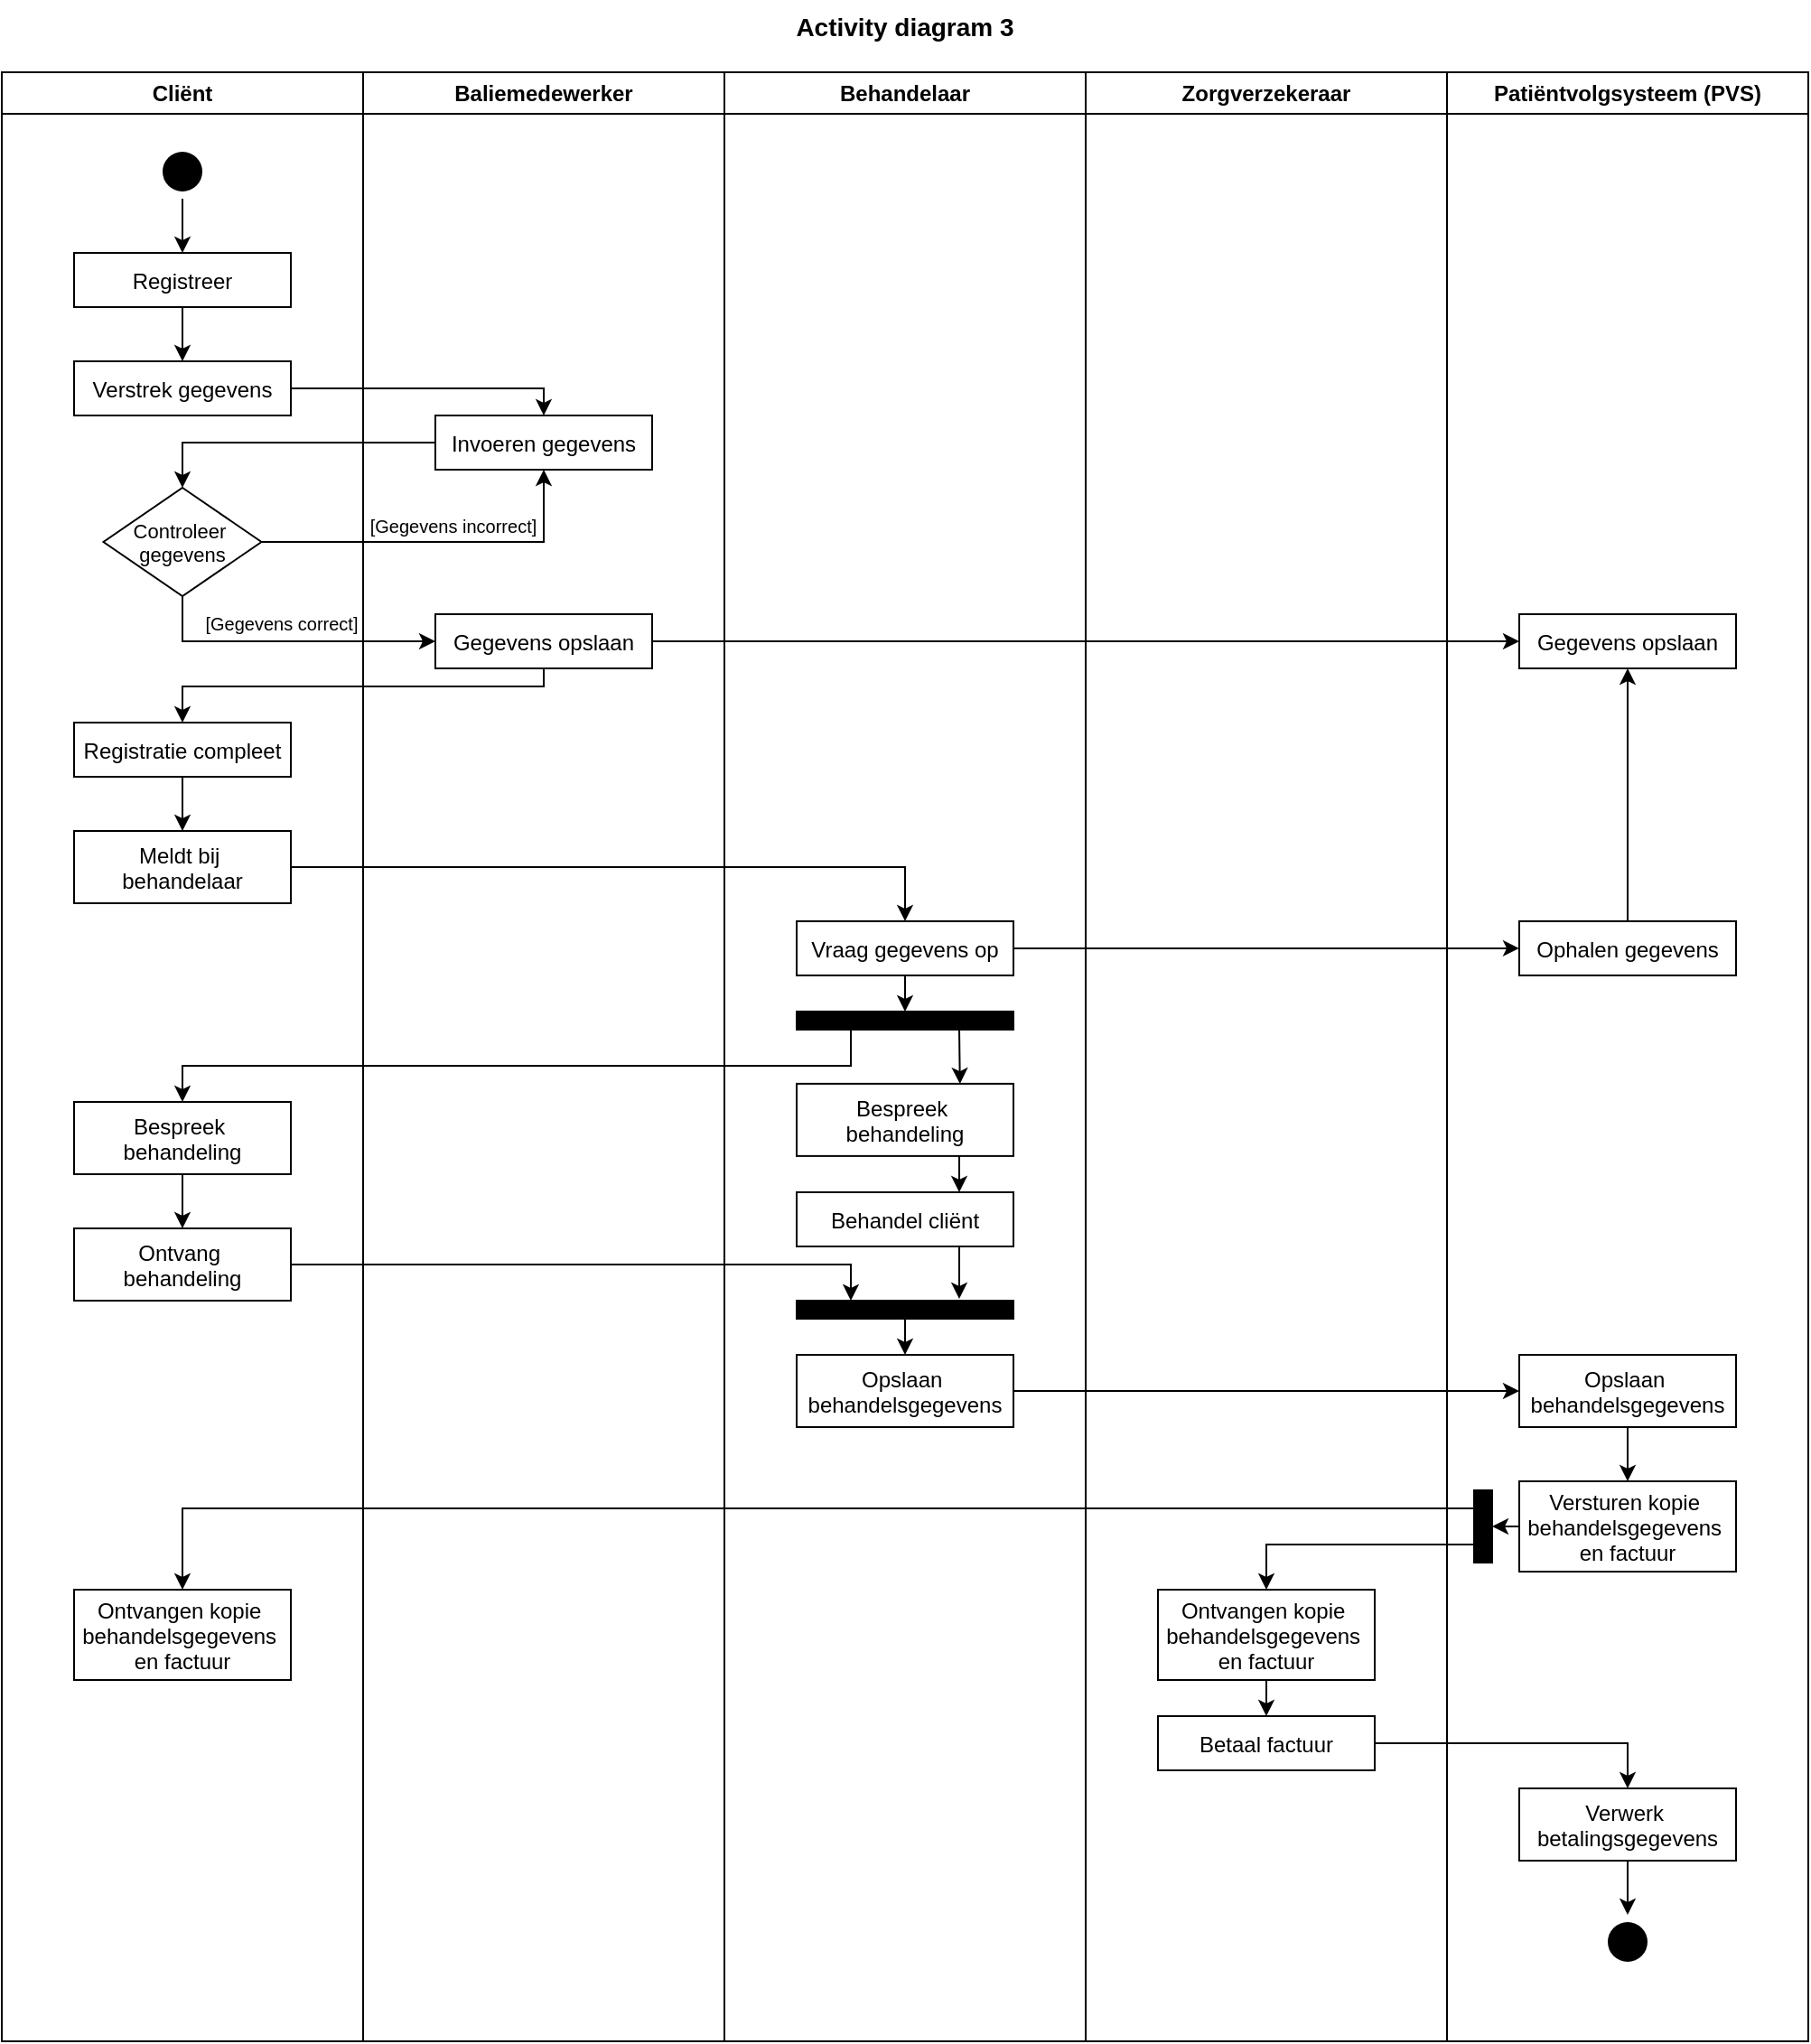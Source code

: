 <mxfile version="24.7.16" pages="3">
  <diagram name="Pagina-1" id="ab94C8zGq4wiaq_6U2x9">
    <mxGraphModel dx="1290" dy="565" grid="1" gridSize="10" guides="1" tooltips="1" connect="1" arrows="1" fold="1" page="1" pageScale="1" pageWidth="827" pageHeight="1169" math="0" shadow="0">
      <root>
        <mxCell id="0" />
        <mxCell id="1" parent="0" />
        <mxCell id="wCN9z8qDyLGh1947xGpQ-38" value="Cliënt" style="swimlane;whiteSpace=wrap;startSize=23;swimlaneLine=1;" parent="1" vertex="1">
          <mxGeometry x="40" y="40" width="200" height="1090" as="geometry">
            <mxRectangle x="40" y="40" width="90" height="30" as="alternateBounds" />
          </mxGeometry>
        </mxCell>
        <mxCell id="wCN9z8qDyLGh1947xGpQ-65" style="edgeStyle=orthogonalEdgeStyle;rounded=0;orthogonalLoop=1;jettySize=auto;html=1;entryX=0.5;entryY=0;entryDx=0;entryDy=0;" parent="wCN9z8qDyLGh1947xGpQ-38" source="wCN9z8qDyLGh1947xGpQ-40" target="wCN9z8qDyLGh1947xGpQ-36" edge="1">
          <mxGeometry relative="1" as="geometry" />
        </mxCell>
        <mxCell id="wCN9z8qDyLGh1947xGpQ-40" value="" style="ellipse;shape=startState;fillColor=#000000;strokeColor=none;" parent="wCN9z8qDyLGh1947xGpQ-38" vertex="1">
          <mxGeometry x="85" y="40" width="30" height="30" as="geometry" />
        </mxCell>
        <mxCell id="wCN9z8qDyLGh1947xGpQ-66" style="edgeStyle=orthogonalEdgeStyle;rounded=0;orthogonalLoop=1;jettySize=auto;html=1;" parent="wCN9z8qDyLGh1947xGpQ-38" source="wCN9z8qDyLGh1947xGpQ-36" target="wCN9z8qDyLGh1947xGpQ-37" edge="1">
          <mxGeometry relative="1" as="geometry" />
        </mxCell>
        <mxCell id="wCN9z8qDyLGh1947xGpQ-36" value="Registreer" style="" parent="wCN9z8qDyLGh1947xGpQ-38" vertex="1">
          <mxGeometry x="40" y="100" width="120" height="30" as="geometry" />
        </mxCell>
        <mxCell id="wCN9z8qDyLGh1947xGpQ-37" value="Verstrek gegevens" style="" parent="wCN9z8qDyLGh1947xGpQ-38" vertex="1">
          <mxGeometry x="40" y="160" width="120" height="30" as="geometry" />
        </mxCell>
        <mxCell id="74A-fowzvef33uYQnXly-1" value="Meldt bij &#xa;behandelaar" style="" parent="wCN9z8qDyLGh1947xGpQ-38" vertex="1">
          <mxGeometry x="40" y="420" width="120" height="40" as="geometry" />
        </mxCell>
        <mxCell id="74A-fowzvef33uYQnXly-79" style="edgeStyle=orthogonalEdgeStyle;rounded=0;orthogonalLoop=1;jettySize=auto;html=1;exitX=0.5;exitY=1;exitDx=0;exitDy=0;" parent="wCN9z8qDyLGh1947xGpQ-38" source="74A-fowzvef33uYQnXly-2" edge="1">
          <mxGeometry relative="1" as="geometry">
            <mxPoint x="500" y="520" as="targetPoint" />
          </mxGeometry>
        </mxCell>
        <mxCell id="74A-fowzvef33uYQnXly-2" value="Vraag gegevens op" style="" parent="wCN9z8qDyLGh1947xGpQ-38" vertex="1">
          <mxGeometry x="440" y="469.94" width="120" height="30" as="geometry" />
        </mxCell>
        <mxCell id="74A-fowzvef33uYQnXly-3" value="Bespreek &#xa;behandeling" style="" parent="wCN9z8qDyLGh1947xGpQ-38" vertex="1">
          <mxGeometry x="440" y="559.94" width="120" height="40" as="geometry" />
        </mxCell>
        <mxCell id="74A-fowzvef33uYQnXly-71" style="edgeStyle=orthogonalEdgeStyle;rounded=0;orthogonalLoop=1;jettySize=auto;html=1;exitX=0.5;exitY=1;exitDx=0;exitDy=0;entryX=0.5;entryY=0;entryDx=0;entryDy=0;" parent="wCN9z8qDyLGh1947xGpQ-38" source="74A-fowzvef33uYQnXly-4" target="74A-fowzvef33uYQnXly-66" edge="1">
          <mxGeometry relative="1" as="geometry" />
        </mxCell>
        <mxCell id="74A-fowzvef33uYQnXly-4" value="Bespreek &#xa;behandeling" style="" parent="wCN9z8qDyLGh1947xGpQ-38" vertex="1">
          <mxGeometry x="40" y="570" width="120" height="40" as="geometry" />
        </mxCell>
        <mxCell id="74A-fowzvef33uYQnXly-80" style="edgeStyle=orthogonalEdgeStyle;rounded=0;orthogonalLoop=1;jettySize=auto;html=1;exitX=0.75;exitY=1;exitDx=0;exitDy=0;" parent="wCN9z8qDyLGh1947xGpQ-38" source="74A-fowzvef33uYQnXly-19" edge="1">
          <mxGeometry relative="1" as="geometry">
            <mxPoint x="530.4" y="560" as="targetPoint" />
          </mxGeometry>
        </mxCell>
        <mxCell id="74A-fowzvef33uYQnXly-81" style="edgeStyle=orthogonalEdgeStyle;rounded=0;orthogonalLoop=1;jettySize=auto;html=1;exitX=0.25;exitY=1;exitDx=0;exitDy=0;entryX=0.5;entryY=0;entryDx=0;entryDy=0;" parent="wCN9z8qDyLGh1947xGpQ-38" source="74A-fowzvef33uYQnXly-19" target="74A-fowzvef33uYQnXly-4" edge="1">
          <mxGeometry relative="1" as="geometry" />
        </mxCell>
        <mxCell id="74A-fowzvef33uYQnXly-19" value="" style="rounded=0;whiteSpace=wrap;html=1;fillColor=#000000;" parent="wCN9z8qDyLGh1947xGpQ-38" vertex="1">
          <mxGeometry x="440" y="519.94" width="120" height="10" as="geometry" />
        </mxCell>
        <mxCell id="74A-fowzvef33uYQnXly-15" style="edgeStyle=orthogonalEdgeStyle;rounded=0;orthogonalLoop=1;jettySize=auto;html=1;exitX=1;exitY=0.5;exitDx=0;exitDy=0;entryX=0.5;entryY=0;entryDx=0;entryDy=0;" parent="wCN9z8qDyLGh1947xGpQ-38" source="74A-fowzvef33uYQnXly-1" target="74A-fowzvef33uYQnXly-2" edge="1">
          <mxGeometry relative="1" as="geometry" />
        </mxCell>
        <mxCell id="74A-fowzvef33uYQnXly-54" value="Controleer &#xa;gegevens" style="rhombus;fillColor=default;strokeColor=default;shadow=0;fontSize=11;" parent="wCN9z8qDyLGh1947xGpQ-38" vertex="1">
          <mxGeometry x="56.25" y="230" width="87.5" height="60" as="geometry" />
        </mxCell>
        <mxCell id="74A-fowzvef33uYQnXly-60" value="&lt;p style=&quot;line-height: 120%;&quot;&gt;&lt;font style=&quot;font-size: 10px;&quot;&gt;[Gegevens correct]&lt;/font&gt;&lt;/p&gt;" style="text;html=1;align=center;verticalAlign=middle;whiteSpace=wrap;rounded=0;horizontal=1;spacing=2;labelPosition=center;verticalLabelPosition=middle;" parent="wCN9z8qDyLGh1947xGpQ-38" vertex="1">
          <mxGeometry x="110" y="300" width="90" height="10" as="geometry" />
        </mxCell>
        <mxCell id="74A-fowzvef33uYQnXly-65" style="edgeStyle=orthogonalEdgeStyle;rounded=0;orthogonalLoop=1;jettySize=auto;html=1;exitX=0.5;exitY=1;exitDx=0;exitDy=0;entryX=0.5;entryY=0;entryDx=0;entryDy=0;" parent="wCN9z8qDyLGh1947xGpQ-38" source="74A-fowzvef33uYQnXly-62" target="74A-fowzvef33uYQnXly-1" edge="1">
          <mxGeometry relative="1" as="geometry" />
        </mxCell>
        <mxCell id="74A-fowzvef33uYQnXly-62" value="Registratie compleet" style="" parent="wCN9z8qDyLGh1947xGpQ-38" vertex="1">
          <mxGeometry x="40" y="360" width="120" height="30" as="geometry" />
        </mxCell>
        <mxCell id="74A-fowzvef33uYQnXly-66" value="Ontvang &#xa;behandeling" style="" parent="wCN9z8qDyLGh1947xGpQ-38" vertex="1">
          <mxGeometry x="40" y="640" width="120" height="40" as="geometry" />
        </mxCell>
        <mxCell id="74A-fowzvef33uYQnXly-7" value="Ontvangen kopie &#xa;behandelsgegevens &#xa;en factuur" style="" parent="wCN9z8qDyLGh1947xGpQ-38" vertex="1">
          <mxGeometry x="40" y="840" width="120" height="50" as="geometry" />
        </mxCell>
        <mxCell id="wCN9z8qDyLGh1947xGpQ-55" value="Baliemedewerker" style="swimlane;whiteSpace=wrap;startSize=23;swimlaneLine=1;" parent="1" vertex="1">
          <mxGeometry x="240" y="40" width="200" height="1090" as="geometry">
            <mxRectangle x="40" y="40" width="90" height="30" as="alternateBounds" />
          </mxGeometry>
        </mxCell>
        <mxCell id="wCN9z8qDyLGh1947xGpQ-59" value="Invoeren gegevens" style="" parent="wCN9z8qDyLGh1947xGpQ-55" vertex="1">
          <mxGeometry x="40" y="190" width="120" height="30" as="geometry" />
        </mxCell>
        <mxCell id="wCN9z8qDyLGh1947xGpQ-63" value="Gegevens opslaan" style="" parent="wCN9z8qDyLGh1947xGpQ-55" vertex="1">
          <mxGeometry x="40" y="300" width="120" height="30" as="geometry" />
        </mxCell>
        <mxCell id="74A-fowzvef33uYQnXly-61" value="&lt;font style=&quot;font-size: 10px;&quot;&gt;[Gegevens incorrect]&lt;/font&gt;" style="text;html=1;align=center;verticalAlign=bottom;whiteSpace=wrap;rounded=0;spacing=2;" parent="wCN9z8qDyLGh1947xGpQ-55" vertex="1">
          <mxGeometry y="250" width="100" height="10" as="geometry" />
        </mxCell>
        <mxCell id="74A-fowzvef33uYQnXly-31" value="" style="rounded=0;whiteSpace=wrap;html=1;fillColor=#000000;" parent="wCN9z8qDyLGh1947xGpQ-55" vertex="1">
          <mxGeometry x="240" y="680" width="120" height="10" as="geometry" />
        </mxCell>
        <mxCell id="74A-fowzvef33uYQnXly-37" style="edgeStyle=orthogonalEdgeStyle;rounded=0;orthogonalLoop=1;jettySize=auto;html=1;entryX=0;entryY=0.5;entryDx=0;entryDy=0;" parent="wCN9z8qDyLGh1947xGpQ-55" source="74A-fowzvef33uYQnXly-5" target="74A-fowzvef33uYQnXly-36" edge="1">
          <mxGeometry relative="1" as="geometry" />
        </mxCell>
        <mxCell id="74A-fowzvef33uYQnXly-5" value="Opslaan &#xa;behandelsgegevens" style="" parent="wCN9z8qDyLGh1947xGpQ-55" vertex="1">
          <mxGeometry x="240" y="710" width="120" height="40" as="geometry" />
        </mxCell>
        <mxCell id="74A-fowzvef33uYQnXly-36" value="Opslaan &#xa;behandelsgegevens" style="" parent="wCN9z8qDyLGh1947xGpQ-55" vertex="1">
          <mxGeometry x="640" y="710" width="120" height="40" as="geometry" />
        </mxCell>
        <mxCell id="74A-fowzvef33uYQnXly-34" style="edgeStyle=orthogonalEdgeStyle;rounded=0;orthogonalLoop=1;jettySize=auto;html=1;entryX=0.5;entryY=0;entryDx=0;entryDy=0;exitX=0.5;exitY=1;exitDx=0;exitDy=0;" parent="wCN9z8qDyLGh1947xGpQ-55" source="74A-fowzvef33uYQnXly-31" target="74A-fowzvef33uYQnXly-5" edge="1">
          <mxGeometry relative="1" as="geometry" />
        </mxCell>
        <mxCell id="wCN9z8qDyLGh1947xGpQ-58" value="Behandelaar" style="swimlane;whiteSpace=wrap;startSize=23;swimlaneLine=1;" parent="1" vertex="1">
          <mxGeometry x="440" y="40" width="200" height="1090" as="geometry">
            <mxRectangle x="40" y="40" width="90" height="30" as="alternateBounds" />
          </mxGeometry>
        </mxCell>
        <mxCell id="74A-fowzvef33uYQnXly-67" value="Behandel cliënt" style="" parent="wCN9z8qDyLGh1947xGpQ-58" vertex="1">
          <mxGeometry x="40" y="620" width="120" height="30" as="geometry" />
        </mxCell>
        <mxCell id="wCN9z8qDyLGh1947xGpQ-62" value="Zorgverzekeraar" style="swimlane;whiteSpace=wrap;startSize=23;swimlaneLine=1;" parent="1" vertex="1">
          <mxGeometry x="640" y="40" width="200" height="1090" as="geometry">
            <mxRectangle x="40" y="40" width="90" height="30" as="alternateBounds" />
          </mxGeometry>
        </mxCell>
        <mxCell id="74A-fowzvef33uYQnXly-11" value="Betaal factuur" style="" parent="wCN9z8qDyLGh1947xGpQ-62" vertex="1">
          <mxGeometry x="40" y="910" width="120" height="30" as="geometry" />
        </mxCell>
        <mxCell id="74A-fowzvef33uYQnXly-6" value="Ontvangen kopie &#xa;behandelsgegevens &#xa;en factuur" style="" parent="wCN9z8qDyLGh1947xGpQ-62" vertex="1">
          <mxGeometry x="40" y="840" width="120" height="50" as="geometry" />
        </mxCell>
        <mxCell id="74A-fowzvef33uYQnXly-43" style="edgeStyle=orthogonalEdgeStyle;rounded=0;orthogonalLoop=1;jettySize=auto;html=1;exitX=0.5;exitY=1;exitDx=0;exitDy=0;entryX=0.5;entryY=0;entryDx=0;entryDy=0;" parent="wCN9z8qDyLGh1947xGpQ-62" source="74A-fowzvef33uYQnXly-6" target="74A-fowzvef33uYQnXly-11" edge="1">
          <mxGeometry relative="1" as="geometry" />
        </mxCell>
        <mxCell id="74A-fowzvef33uYQnXly-8" value="Patiëntvolgsysteem (PVS)" style="swimlane;whiteSpace=wrap;startSize=23;swimlaneLine=1;" parent="1" vertex="1">
          <mxGeometry x="840" y="40" width="200" height="1090" as="geometry">
            <mxRectangle x="40" y="40" width="90" height="30" as="alternateBounds" />
          </mxGeometry>
        </mxCell>
        <mxCell id="74A-fowzvef33uYQnXly-9" value="Gegevens opslaan" style="" parent="74A-fowzvef33uYQnXly-8" vertex="1">
          <mxGeometry x="40" y="300" width="120" height="30" as="geometry" />
        </mxCell>
        <mxCell id="m1Wz78-ySI5BiyphskOQ-62" style="edgeStyle=orthogonalEdgeStyle;rounded=0;orthogonalLoop=1;jettySize=auto;html=1;exitX=0.5;exitY=0;exitDx=0;exitDy=0;entryX=0.5;entryY=1;entryDx=0;entryDy=0;" parent="74A-fowzvef33uYQnXly-8" source="74A-fowzvef33uYQnXly-72" target="74A-fowzvef33uYQnXly-9" edge="1">
          <mxGeometry relative="1" as="geometry" />
        </mxCell>
        <mxCell id="74A-fowzvef33uYQnXly-72" value="Ophalen gegevens" style="" parent="74A-fowzvef33uYQnXly-8" vertex="1">
          <mxGeometry x="40" y="469.94" width="120" height="30" as="geometry" />
        </mxCell>
        <mxCell id="74A-fowzvef33uYQnXly-14" value="Verwerk &#xa;betalingsgegevens" style="" parent="74A-fowzvef33uYQnXly-8" vertex="1">
          <mxGeometry x="40" y="950" width="120" height="40" as="geometry" />
        </mxCell>
        <mxCell id="74A-fowzvef33uYQnXly-39" value="" style="rounded=0;whiteSpace=wrap;html=1;fillColor=#000000;rotation=90;" parent="74A-fowzvef33uYQnXly-8" vertex="1">
          <mxGeometry y="800" width="40" height="10" as="geometry" />
        </mxCell>
        <mxCell id="74A-fowzvef33uYQnXly-46" value="" style="ellipse;shape=startState;fillColor=#000000;strokeColor=none;" parent="74A-fowzvef33uYQnXly-8" vertex="1">
          <mxGeometry x="85" y="1020" width="30" height="30" as="geometry" />
        </mxCell>
        <mxCell id="74A-fowzvef33uYQnXly-47" style="edgeStyle=orthogonalEdgeStyle;rounded=0;orthogonalLoop=1;jettySize=auto;html=1;entryX=0.5;entryY=0;entryDx=0;entryDy=0;" parent="74A-fowzvef33uYQnXly-8" source="74A-fowzvef33uYQnXly-14" target="74A-fowzvef33uYQnXly-46" edge="1">
          <mxGeometry relative="1" as="geometry" />
        </mxCell>
        <mxCell id="m1Wz78-ySI5BiyphskOQ-4" style="edgeStyle=orthogonalEdgeStyle;rounded=0;orthogonalLoop=1;jettySize=auto;html=1;exitX=0;exitY=0.5;exitDx=0;exitDy=0;entryX=0.5;entryY=0;entryDx=0;entryDy=0;" parent="74A-fowzvef33uYQnXly-8" source="74A-fowzvef33uYQnXly-10" target="74A-fowzvef33uYQnXly-39" edge="1">
          <mxGeometry relative="1" as="geometry" />
        </mxCell>
        <mxCell id="74A-fowzvef33uYQnXly-10" value="Versturen kopie &#xa;behandelsgegevens &#xa;en factuur" style="" parent="74A-fowzvef33uYQnXly-8" vertex="1">
          <mxGeometry x="40" y="780" width="120" height="50" as="geometry" />
        </mxCell>
        <mxCell id="74A-fowzvef33uYQnXly-12" style="edgeStyle=orthogonalEdgeStyle;rounded=0;orthogonalLoop=1;jettySize=auto;html=1;exitX=1;exitY=0.5;exitDx=0;exitDy=0;entryX=0.5;entryY=0;entryDx=0;entryDy=0;" parent="1" source="wCN9z8qDyLGh1947xGpQ-37" target="wCN9z8qDyLGh1947xGpQ-59" edge="1">
          <mxGeometry relative="1" as="geometry">
            <Array as="points">
              <mxPoint x="340" y="215" />
            </Array>
          </mxGeometry>
        </mxCell>
        <mxCell id="74A-fowzvef33uYQnXly-35" style="edgeStyle=orthogonalEdgeStyle;rounded=0;orthogonalLoop=1;jettySize=auto;html=1;entryX=0;entryY=0.5;entryDx=0;entryDy=0;" parent="1" source="wCN9z8qDyLGh1947xGpQ-63" target="74A-fowzvef33uYQnXly-9" edge="1">
          <mxGeometry relative="1" as="geometry">
            <mxPoint x="870" y="310" as="targetPoint" />
          </mxGeometry>
        </mxCell>
        <mxCell id="74A-fowzvef33uYQnXly-57" style="edgeStyle=orthogonalEdgeStyle;rounded=0;orthogonalLoop=1;jettySize=auto;html=1;" parent="1" source="74A-fowzvef33uYQnXly-54" target="wCN9z8qDyLGh1947xGpQ-59" edge="1">
          <mxGeometry relative="1" as="geometry" />
        </mxCell>
        <mxCell id="74A-fowzvef33uYQnXly-58" style="edgeStyle=orthogonalEdgeStyle;rounded=0;orthogonalLoop=1;jettySize=auto;html=1;entryX=0;entryY=0.5;entryDx=0;entryDy=0;exitX=0.5;exitY=1;exitDx=0;exitDy=0;" parent="1" source="74A-fowzvef33uYQnXly-54" target="wCN9z8qDyLGh1947xGpQ-63" edge="1">
          <mxGeometry relative="1" as="geometry">
            <Array as="points">
              <mxPoint x="140" y="355" />
            </Array>
          </mxGeometry>
        </mxCell>
        <mxCell id="74A-fowzvef33uYQnXly-59" style="edgeStyle=orthogonalEdgeStyle;rounded=0;orthogonalLoop=1;jettySize=auto;html=1;exitX=0;exitY=0.5;exitDx=0;exitDy=0;entryX=0.5;entryY=0;entryDx=0;entryDy=0;" parent="1" source="wCN9z8qDyLGh1947xGpQ-59" target="74A-fowzvef33uYQnXly-54" edge="1">
          <mxGeometry relative="1" as="geometry" />
        </mxCell>
        <mxCell id="74A-fowzvef33uYQnXly-64" style="edgeStyle=orthogonalEdgeStyle;rounded=0;orthogonalLoop=1;jettySize=auto;html=1;exitX=0.5;exitY=1;exitDx=0;exitDy=0;entryX=0.5;entryY=0;entryDx=0;entryDy=0;" parent="1" source="wCN9z8qDyLGh1947xGpQ-63" target="74A-fowzvef33uYQnXly-62" edge="1">
          <mxGeometry relative="1" as="geometry">
            <Array as="points">
              <mxPoint x="340" y="380" />
              <mxPoint x="140" y="380" />
            </Array>
          </mxGeometry>
        </mxCell>
        <mxCell id="74A-fowzvef33uYQnXly-69" style="edgeStyle=orthogonalEdgeStyle;rounded=0;orthogonalLoop=1;jettySize=auto;html=1;exitX=0.75;exitY=1;exitDx=0;exitDy=0;" parent="1" source="74A-fowzvef33uYQnXly-67" edge="1">
          <mxGeometry relative="1" as="geometry">
            <mxPoint x="570" y="719" as="targetPoint" />
          </mxGeometry>
        </mxCell>
        <mxCell id="74A-fowzvef33uYQnXly-73" style="edgeStyle=orthogonalEdgeStyle;rounded=0;orthogonalLoop=1;jettySize=auto;html=1;exitX=1;exitY=0.5;exitDx=0;exitDy=0;entryX=0;entryY=0.5;entryDx=0;entryDy=0;" parent="1" source="74A-fowzvef33uYQnXly-2" target="74A-fowzvef33uYQnXly-72" edge="1">
          <mxGeometry relative="1" as="geometry" />
        </mxCell>
        <mxCell id="74A-fowzvef33uYQnXly-78" style="edgeStyle=orthogonalEdgeStyle;rounded=0;orthogonalLoop=1;jettySize=auto;html=1;exitX=1;exitY=0.5;exitDx=0;exitDy=0;entryX=0.25;entryY=0;entryDx=0;entryDy=0;" parent="1" source="74A-fowzvef33uYQnXly-66" target="74A-fowzvef33uYQnXly-31" edge="1">
          <mxGeometry relative="1" as="geometry" />
        </mxCell>
        <mxCell id="74A-fowzvef33uYQnXly-83" style="edgeStyle=orthogonalEdgeStyle;rounded=0;orthogonalLoop=1;jettySize=auto;html=1;exitX=0.75;exitY=1;exitDx=0;exitDy=0;entryX=0.5;entryY=0;entryDx=0;entryDy=0;" parent="1" source="74A-fowzvef33uYQnXly-39" target="74A-fowzvef33uYQnXly-6" edge="1">
          <mxGeometry relative="1" as="geometry" />
        </mxCell>
        <mxCell id="74A-fowzvef33uYQnXly-84" style="edgeStyle=orthogonalEdgeStyle;rounded=0;orthogonalLoop=1;jettySize=auto;html=1;exitX=0.25;exitY=1;exitDx=0;exitDy=0;entryX=0.5;entryY=0;entryDx=0;entryDy=0;" parent="1" source="74A-fowzvef33uYQnXly-39" target="74A-fowzvef33uYQnXly-7" edge="1">
          <mxGeometry relative="1" as="geometry" />
        </mxCell>
        <mxCell id="74A-fowzvef33uYQnXly-86" style="edgeStyle=orthogonalEdgeStyle;rounded=0;orthogonalLoop=1;jettySize=auto;html=1;exitX=1;exitY=0.5;exitDx=0;exitDy=0;entryX=0.5;entryY=0;entryDx=0;entryDy=0;" parent="1" source="74A-fowzvef33uYQnXly-11" target="74A-fowzvef33uYQnXly-14" edge="1">
          <mxGeometry relative="1" as="geometry" />
        </mxCell>
        <mxCell id="74A-fowzvef33uYQnXly-87" style="edgeStyle=orthogonalEdgeStyle;rounded=0;orthogonalLoop=1;jettySize=auto;html=1;exitX=0.75;exitY=1;exitDx=0;exitDy=0;entryX=0.75;entryY=0;entryDx=0;entryDy=0;" parent="1" source="74A-fowzvef33uYQnXly-3" target="74A-fowzvef33uYQnXly-67" edge="1">
          <mxGeometry relative="1" as="geometry" />
        </mxCell>
        <mxCell id="74A-fowzvef33uYQnXly-38" style="edgeStyle=orthogonalEdgeStyle;rounded=0;orthogonalLoop=1;jettySize=auto;html=1;exitX=0.5;exitY=1;exitDx=0;exitDy=0;entryX=0.5;entryY=0;entryDx=0;entryDy=0;" parent="1" source="74A-fowzvef33uYQnXly-36" target="74A-fowzvef33uYQnXly-10" edge="1">
          <mxGeometry relative="1" as="geometry" />
        </mxCell>
        <mxCell id="m1Wz78-ySI5BiyphskOQ-5" value="Activity diagram 3" style="text;html=1;align=center;verticalAlign=middle;whiteSpace=wrap;rounded=0;fontStyle=1;fontSize=14;" parent="1" vertex="1">
          <mxGeometry x="475" width="130" height="30" as="geometry" />
        </mxCell>
      </root>
    </mxGraphModel>
  </diagram>
  <diagram id="0O8HOqsrfPeOIN3Mtimj" name="Pagina-2">
    <mxGraphModel dx="1290" dy="565" grid="1" gridSize="10" guides="1" tooltips="1" connect="1" arrows="1" fold="1" page="1" pageScale="1" pageWidth="827" pageHeight="1169" math="0" shadow="0">
      <root>
        <mxCell id="0" />
        <mxCell id="1" parent="0" />
        <mxCell id="NbkNRjI3ZdLp4hMfBNYS-1" value="Cliënt" style="swimlane;whiteSpace=wrap;html=1;" vertex="1" parent="1">
          <mxGeometry x="40" y="40" width="200" height="530" as="geometry" />
        </mxCell>
        <mxCell id="NbkNRjI3ZdLp4hMfBNYS-2" value="Meldt bij specialist" style="" vertex="1" parent="NbkNRjI3ZdLp4hMfBNYS-1">
          <mxGeometry x="40" y="90" width="120" height="30" as="geometry" />
        </mxCell>
        <mxCell id="NbkNRjI3ZdLp4hMfBNYS-3" style="edgeStyle=orthogonalEdgeStyle;rounded=0;orthogonalLoop=1;jettySize=auto;html=1;exitX=0.5;exitY=1;exitDx=0;exitDy=0;" edge="1" parent="NbkNRjI3ZdLp4hMfBNYS-1" source="NbkNRjI3ZdLp4hMfBNYS-4" target="NbkNRjI3ZdLp4hMfBNYS-2">
          <mxGeometry relative="1" as="geometry" />
        </mxCell>
        <mxCell id="NbkNRjI3ZdLp4hMfBNYS-4" value="" style="ellipse;shape=startState;fillColor=#000000;strokeColor=none;" vertex="1" parent="NbkNRjI3ZdLp4hMfBNYS-1">
          <mxGeometry x="85" y="40" width="30" height="30" as="geometry" />
        </mxCell>
        <mxCell id="NbkNRjI3ZdLp4hMfBNYS-5" value="Specialist" style="swimlane;whiteSpace=wrap;html=1;" vertex="1" parent="1">
          <mxGeometry x="240" y="40" width="200" height="530" as="geometry" />
        </mxCell>
        <mxCell id="NbkNRjI3ZdLp4hMfBNYS-6" value="Login" style="" vertex="1" parent="NbkNRjI3ZdLp4hMfBNYS-5">
          <mxGeometry x="40" y="170" width="120" height="30" as="geometry" />
        </mxCell>
        <mxCell id="NbkNRjI3ZdLp4hMfBNYS-7" value="Ophalen gegevens" style="" vertex="1" parent="NbkNRjI3ZdLp4hMfBNYS-5">
          <mxGeometry x="240" y="320" width="120" height="30" as="geometry" />
        </mxCell>
        <mxCell id="NbkNRjI3ZdLp4hMfBNYS-8" style="edgeStyle=orthogonalEdgeStyle;rounded=0;orthogonalLoop=1;jettySize=auto;html=1;exitX=0.5;exitY=1;exitDx=0;exitDy=0;entryX=0.586;entryY=-0.016;entryDx=0;entryDy=0;entryPerimeter=0;" edge="1" parent="NbkNRjI3ZdLp4hMfBNYS-5" source="NbkNRjI3ZdLp4hMfBNYS-9" target="NbkNRjI3ZdLp4hMfBNYS-7">
          <mxGeometry relative="1" as="geometry">
            <Array as="points">
              <mxPoint x="100" y="300" />
              <mxPoint x="310" y="300" />
            </Array>
          </mxGeometry>
        </mxCell>
        <mxCell id="NbkNRjI3ZdLp4hMfBNYS-9" value="Invoeren patient key" style="" vertex="1" parent="NbkNRjI3ZdLp4hMfBNYS-5">
          <mxGeometry x="40" y="250" width="120" height="30" as="geometry" />
        </mxCell>
        <mxCell id="NbkNRjI3ZdLp4hMfBNYS-10" value="PVS applicatie" style="swimlane;whiteSpace=wrap;html=1;" vertex="1" parent="1">
          <mxGeometry x="440" y="40" width="200" height="530" as="geometry" />
        </mxCell>
        <mxCell id="NbkNRjI3ZdLp4hMfBNYS-11" style="edgeStyle=orthogonalEdgeStyle;rounded=0;orthogonalLoop=1;jettySize=auto;html=1;exitX=0.5;exitY=0;exitDx=0;exitDy=0;" edge="1" parent="NbkNRjI3ZdLp4hMfBNYS-10" source="NbkNRjI3ZdLp4hMfBNYS-12">
          <mxGeometry relative="1" as="geometry">
            <mxPoint x="-100" y="135" as="targetPoint" />
            <Array as="points">
              <mxPoint x="100" y="135" />
              <mxPoint x="-90" y="135" />
            </Array>
          </mxGeometry>
        </mxCell>
        <mxCell id="NbkNRjI3ZdLp4hMfBNYS-12" value="Correcte&#xa;login" style="rhombus;fillColor=default;strokeColor=default;shadow=0;fontSize=11;" vertex="1" parent="NbkNRjI3ZdLp4hMfBNYS-10">
          <mxGeometry x="56.25" y="155" width="87.5" height="60" as="geometry" />
        </mxCell>
        <mxCell id="NbkNRjI3ZdLp4hMfBNYS-13" value="Nee" style="text;html=1;align=center;verticalAlign=middle;whiteSpace=wrap;rounded=0;" vertex="1" parent="NbkNRjI3ZdLp4hMfBNYS-10">
          <mxGeometry x="90" y="130" width="60" height="30" as="geometry" />
        </mxCell>
        <mxCell id="NbkNRjI3ZdLp4hMfBNYS-14" value="Ja" style="text;html=1;align=center;verticalAlign=middle;whiteSpace=wrap;rounded=0;" vertex="1" parent="NbkNRjI3ZdLp4hMfBNYS-10">
          <mxGeometry x="83.75" y="210" width="60" height="30" as="geometry" />
        </mxCell>
        <mxCell id="NbkNRjI3ZdLp4hMfBNYS-15" style="edgeStyle=orthogonalEdgeStyle;rounded=0;orthogonalLoop=1;jettySize=auto;html=1;exitX=0.5;exitY=1;exitDx=0;exitDy=0;entryX=0.5;entryY=0;entryDx=0;entryDy=0;" edge="1" parent="1" source="NbkNRjI3ZdLp4hMfBNYS-2" target="NbkNRjI3ZdLp4hMfBNYS-6">
          <mxGeometry relative="1" as="geometry">
            <Array as="points">
              <mxPoint x="140" y="170" />
              <mxPoint x="340" y="170" />
            </Array>
          </mxGeometry>
        </mxCell>
        <mxCell id="NbkNRjI3ZdLp4hMfBNYS-16" style="edgeStyle=orthogonalEdgeStyle;rounded=0;orthogonalLoop=1;jettySize=auto;html=1;exitX=1;exitY=0.5;exitDx=0;exitDy=0;entryX=0;entryY=0.5;entryDx=0;entryDy=0;" edge="1" parent="1" source="NbkNRjI3ZdLp4hMfBNYS-6" target="NbkNRjI3ZdLp4hMfBNYS-12">
          <mxGeometry relative="1" as="geometry" />
        </mxCell>
        <mxCell id="NbkNRjI3ZdLp4hMfBNYS-17" style="edgeStyle=orthogonalEdgeStyle;rounded=0;orthogonalLoop=1;jettySize=auto;html=1;exitX=0.5;exitY=1;exitDx=0;exitDy=0;entryX=0.5;entryY=0;entryDx=0;entryDy=0;" edge="1" parent="1" source="NbkNRjI3ZdLp4hMfBNYS-12" target="NbkNRjI3ZdLp4hMfBNYS-9">
          <mxGeometry relative="1" as="geometry">
            <Array as="points">
              <mxPoint x="540" y="270" />
              <mxPoint x="340" y="270" />
            </Array>
          </mxGeometry>
        </mxCell>
        <mxCell id="7H7f-419OmzAt11lVRm7-1" value="Activity diagram 4" style="text;html=1;align=center;verticalAlign=middle;whiteSpace=wrap;rounded=0;fontStyle=1;fontSize=14;" vertex="1" parent="1">
          <mxGeometry x="275" width="130" height="30" as="geometry" />
        </mxCell>
      </root>
    </mxGraphModel>
  </diagram>
  <diagram id="dpDzR2T_dGjOr2Wi2WWp" name="Pagina-3">
    <mxGraphModel dx="1502" dy="565" grid="1" gridSize="10" guides="1" tooltips="1" connect="1" arrows="1" fold="1" page="1" pageScale="1" pageWidth="827" pageHeight="1169" math="0" shadow="0">
      <root>
        <mxCell id="0" />
        <mxCell id="1" parent="0" />
        <mxCell id="0XZFZR7Ml0UfXhE79aCT-23" value="Baliemedewerker" style="swimlane;whiteSpace=wrap;startSize=23;swimlaneLine=1;fillColor=#FFFFFF;verticalAlign=middle;fillStyle=solid;" parent="1" vertex="1">
          <mxGeometry x="240" y="80" width="200" height="520" as="geometry">
            <mxRectangle x="40" y="40" width="90" height="30" as="alternateBounds" />
          </mxGeometry>
        </mxCell>
        <mxCell id="Rg_P3ik5GrLZvGLlkVO6-7" value="" style="rounded=0;whiteSpace=wrap;html=1;fillColor=#000000;" parent="0XZFZR7Ml0UfXhE79aCT-23" vertex="1">
          <mxGeometry x="40" y="220" width="120" height="10" as="geometry" />
        </mxCell>
        <mxCell id="0XZFZR7Ml0UfXhE79aCT-24" value="Invoeren gegevens" style="" parent="0XZFZR7Ml0UfXhE79aCT-23" vertex="1">
          <mxGeometry x="40" y="250" width="120" height="30" as="geometry" />
        </mxCell>
        <mxCell id="Rg_P3ik5GrLZvGLlkVO6-9" style="edgeStyle=orthogonalEdgeStyle;rounded=0;orthogonalLoop=1;jettySize=auto;html=1;exitX=0.5;exitY=1;exitDx=0;exitDy=0;entryX=0.5;entryY=0;entryDx=0;entryDy=0;" parent="0XZFZR7Ml0UfXhE79aCT-23" source="Rg_P3ik5GrLZvGLlkVO6-7" target="0XZFZR7Ml0UfXhE79aCT-24" edge="1">
          <mxGeometry relative="1" as="geometry" />
        </mxCell>
        <mxCell id="0XZFZR7Ml0UfXhE79aCT-1" value="Cliënt" style="swimlane;whiteSpace=wrap;startSize=23;swimlaneLine=1;" parent="0XZFZR7Ml0UfXhE79aCT-23" vertex="1">
          <mxGeometry x="-200" width="200" height="520" as="geometry">
            <mxRectangle x="40" y="40" width="90" height="30" as="alternateBounds" />
          </mxGeometry>
        </mxCell>
        <mxCell id="0XZFZR7Ml0UfXhE79aCT-2" style="edgeStyle=orthogonalEdgeStyle;rounded=0;orthogonalLoop=1;jettySize=auto;html=1;entryX=0.5;entryY=0;entryDx=0;entryDy=0;" parent="0XZFZR7Ml0UfXhE79aCT-1" source="0XZFZR7Ml0UfXhE79aCT-3" target="0XZFZR7Ml0UfXhE79aCT-5" edge="1">
          <mxGeometry relative="1" as="geometry" />
        </mxCell>
        <mxCell id="0XZFZR7Ml0UfXhE79aCT-3" value="" style="ellipse;shape=startState;fillColor=#000000;strokeColor=none;" parent="0XZFZR7Ml0UfXhE79aCT-1" vertex="1">
          <mxGeometry x="85" y="40" width="30" height="30" as="geometry" />
        </mxCell>
        <mxCell id="0XZFZR7Ml0UfXhE79aCT-4" style="edgeStyle=orthogonalEdgeStyle;rounded=0;orthogonalLoop=1;jettySize=auto;html=1;" parent="0XZFZR7Ml0UfXhE79aCT-1" source="0XZFZR7Ml0UfXhE79aCT-5" target="0XZFZR7Ml0UfXhE79aCT-6" edge="1">
          <mxGeometry relative="1" as="geometry" />
        </mxCell>
        <mxCell id="0XZFZR7Ml0UfXhE79aCT-5" value="Aanmelden &#xa;voor registratie" style="" parent="0XZFZR7Ml0UfXhE79aCT-1" vertex="1">
          <mxGeometry x="40" y="90" width="120" height="40" as="geometry" />
        </mxCell>
        <mxCell id="0XZFZR7Ml0UfXhE79aCT-6" value="Verstrek gegevens" style="" parent="0XZFZR7Ml0UfXhE79aCT-1" vertex="1">
          <mxGeometry x="40" y="150" width="120" height="30" as="geometry" />
        </mxCell>
        <mxCell id="0XZFZR7Ml0UfXhE79aCT-18" value="&lt;p style=&quot;line-height: 120%;&quot;&gt;&lt;font style=&quot;font-size: 10px;&quot;&gt;[Gegevens correct]&lt;/font&gt;&lt;/p&gt;" style="text;html=1;align=center;verticalAlign=middle;whiteSpace=wrap;rounded=0;horizontal=1;spacing=2;labelPosition=center;verticalLabelPosition=middle;" parent="0XZFZR7Ml0UfXhE79aCT-1" vertex="1">
          <mxGeometry x="100" y="355" width="90" height="20" as="geometry" />
        </mxCell>
        <mxCell id="0XZFZR7Ml0UfXhE79aCT-17" value="Controleer &#xa;gegevens" style="rhombus;fillColor=default;strokeColor=default;shadow=0;fontSize=11;" parent="0XZFZR7Ml0UfXhE79aCT-1" vertex="1">
          <mxGeometry x="56.25" y="290" width="87.5" height="65" as="geometry" />
        </mxCell>
        <mxCell id="0XZFZR7Ml0UfXhE79aCT-25" value="Gegevens opslaan" style="" parent="0XZFZR7Ml0UfXhE79aCT-1" vertex="1">
          <mxGeometry x="240" y="395" width="120" height="30" as="geometry" />
        </mxCell>
        <mxCell id="Rg_P3ik5GrLZvGLlkVO6-4" style="edgeStyle=orthogonalEdgeStyle;rounded=0;orthogonalLoop=1;jettySize=auto;html=1;exitX=0.5;exitY=1;exitDx=0;exitDy=0;entryX=0.5;entryY=0;entryDx=0;entryDy=0;" parent="0XZFZR7Ml0UfXhE79aCT-1" source="0XZFZR7Ml0UfXhE79aCT-17" target="0XZFZR7Ml0UfXhE79aCT-25" edge="1">
          <mxGeometry relative="1" as="geometry" />
        </mxCell>
        <mxCell id="0XZFZR7Ml0UfXhE79aCT-33" value="Gegevens opslaan" style="" parent="0XZFZR7Ml0UfXhE79aCT-1" vertex="1">
          <mxGeometry x="440" y="395" width="120" height="30" as="geometry" />
        </mxCell>
        <mxCell id="G8M5EG2Bk1N1IQ3rA9le-1" style="edgeStyle=orthogonalEdgeStyle;rounded=0;orthogonalLoop=1;jettySize=auto;html=1;exitX=1;exitY=0.5;exitDx=0;exitDy=0;" parent="0XZFZR7Ml0UfXhE79aCT-1" source="0XZFZR7Ml0UfXhE79aCT-25" target="0XZFZR7Ml0UfXhE79aCT-33" edge="1">
          <mxGeometry relative="1" as="geometry" />
        </mxCell>
        <mxCell id="Rg_P3ik5GrLZvGLlkVO6-8" style="edgeStyle=orthogonalEdgeStyle;rounded=0;orthogonalLoop=1;jettySize=auto;html=1;exitX=0.5;exitY=1;exitDx=0;exitDy=0;entryX=0.25;entryY=0;entryDx=0;entryDy=0;" parent="0XZFZR7Ml0UfXhE79aCT-23" source="0XZFZR7Ml0UfXhE79aCT-6" target="Rg_P3ik5GrLZvGLlkVO6-7" edge="1">
          <mxGeometry relative="1" as="geometry">
            <Array as="points">
              <mxPoint x="-100" y="200" />
              <mxPoint x="70" y="200" />
            </Array>
          </mxGeometry>
        </mxCell>
        <mxCell id="Rg_P3ik5GrLZvGLlkVO6-3" style="edgeStyle=orthogonalEdgeStyle;rounded=0;orthogonalLoop=1;jettySize=auto;html=1;exitX=0;exitY=0.5;exitDx=0;exitDy=0;entryX=0.5;entryY=0;entryDx=0;entryDy=0;" parent="0XZFZR7Ml0UfXhE79aCT-23" source="0XZFZR7Ml0UfXhE79aCT-24" target="0XZFZR7Ml0UfXhE79aCT-17" edge="1">
          <mxGeometry relative="1" as="geometry" />
        </mxCell>
        <mxCell id="0XZFZR7Ml0UfXhE79aCT-26" value="&lt;font style=&quot;font-size: 10px;&quot;&gt;[Gegevens incorrect]&lt;/font&gt;" style="text;html=1;align=center;verticalAlign=bottom;whiteSpace=wrap;rounded=0;spacing=2;fillColor=none;strokeColor=none;" parent="0XZFZR7Ml0UfXhE79aCT-23" vertex="1">
          <mxGeometry y="300" width="100" height="20" as="geometry" />
        </mxCell>
        <mxCell id="CxwdsOLjTdxkEIKBVXeb-1" style="edgeStyle=orthogonalEdgeStyle;rounded=0;orthogonalLoop=1;jettySize=auto;html=1;exitX=1;exitY=0.5;exitDx=0;exitDy=0;entryX=0.75;entryY=0;entryDx=0;entryDy=0;" parent="0XZFZR7Ml0UfXhE79aCT-23" source="0XZFZR7Ml0UfXhE79aCT-17" target="Rg_P3ik5GrLZvGLlkVO6-7" edge="1">
          <mxGeometry relative="1" as="geometry">
            <Array as="points">
              <mxPoint x="180" y="322" />
              <mxPoint x="180" y="200" />
              <mxPoint x="130" y="200" />
            </Array>
          </mxGeometry>
        </mxCell>
        <mxCell id="0XZFZR7Ml0UfXhE79aCT-32" value="Patiëntvolgsysteem (PVS)" style="swimlane;whiteSpace=wrap;startSize=23;swimlaneLine=1;" parent="1" vertex="1">
          <mxGeometry x="440" y="80" width="200" height="520" as="geometry">
            <mxRectangle x="40" y="40" width="90" height="30" as="alternateBounds" />
          </mxGeometry>
        </mxCell>
        <mxCell id="0XZFZR7Ml0UfXhE79aCT-38" value="" style="ellipse;shape=startState;fillColor=#000000;strokeColor=none;" parent="0XZFZR7Ml0UfXhE79aCT-32" vertex="1">
          <mxGeometry x="85" y="450" width="30" height="30" as="geometry" />
        </mxCell>
        <mxCell id="0XZFZR7Ml0UfXhE79aCT-39" style="edgeStyle=orthogonalEdgeStyle;rounded=0;orthogonalLoop=1;jettySize=auto;html=1;entryX=0.5;entryY=0;entryDx=0;entryDy=0;exitX=0.5;exitY=1;exitDx=0;exitDy=0;" parent="1" source="0XZFZR7Ml0UfXhE79aCT-33" target="0XZFZR7Ml0UfXhE79aCT-38" edge="1">
          <mxGeometry relative="1" as="geometry">
            <mxPoint x="540" y="510" as="sourcePoint" />
          </mxGeometry>
        </mxCell>
        <mxCell id="r4sDcAnFkyWO_QHA1_-d-1" value="Hoofdstuk 6.2" style="text;html=1;align=center;verticalAlign=middle;whiteSpace=wrap;rounded=0;fontStyle=1;fontSize=14;fillColor=default;strokeColor=default;perimeterSpacing=0;" parent="1" vertex="1">
          <mxGeometry width="120" height="30" as="geometry" />
        </mxCell>
        <mxCell id="r4sDcAnFkyWO_QHA1_-d-2" value="&lt;font style=&quot;font-size: 12px;&quot;&gt;Opdracht 3&lt;/font&gt;" style="text;html=1;align=center;verticalAlign=middle;whiteSpace=wrap;rounded=0;fontStyle=1;fontSize=14;fillColor=default;strokeColor=default;" parent="1" vertex="1">
          <mxGeometry x="120" width="120" height="30" as="geometry" />
        </mxCell>
        <mxCell id="r4sDcAnFkyWO_QHA1_-d-3" value="&lt;font style=&quot;font-size: 12px;&quot;&gt;Activiteiten diagram cliënt registreert&lt;/font&gt;" style="text;html=1;align=left;verticalAlign=middle;whiteSpace=wrap;rounded=0;fontStyle=1;fontSize=14;" parent="1" vertex="1">
          <mxGeometry x="40" y="60" width="230" height="20" as="geometry" />
        </mxCell>
        <mxCell id="r4sDcAnFkyWO_QHA1_-d-18" value="Behandelaar" style="swimlane;whiteSpace=wrap;startSize=20;swimlaneLine=1;" parent="1" vertex="1">
          <mxGeometry x="880" y="80" width="160" height="840" as="geometry">
            <mxRectangle x="40" y="40" width="90" height="30" as="alternateBounds" />
          </mxGeometry>
        </mxCell>
        <mxCell id="XLNfTCKG4KEtlx4k9l_p-1" value="Vraag gegevens op" style="" parent="r4sDcAnFkyWO_QHA1_-d-18" vertex="1">
          <mxGeometry x="21" y="170" width="120" height="30" as="geometry" />
        </mxCell>
        <mxCell id="vtJy1C3Psxs5jShwxYHV-3" style="edgeStyle=orthogonalEdgeStyle;rounded=0;orthogonalLoop=1;jettySize=auto;html=1;exitX=0.5;exitY=1;exitDx=0;exitDy=0;entryX=0.5;entryY=0;entryDx=0;entryDy=0;" parent="r4sDcAnFkyWO_QHA1_-d-18" edge="1">
          <mxGeometry relative="1" as="geometry">
            <mxPoint x="80.93" y="290.0" as="sourcePoint" />
            <mxPoint x="80.93" y="310" as="targetPoint" />
          </mxGeometry>
        </mxCell>
        <mxCell id="dRIRcTNuBHkvGAjTqqPF-1" value="Bespreek &#xa;behandeling" style="" parent="r4sDcAnFkyWO_QHA1_-d-18" vertex="1">
          <mxGeometry x="20" y="250.0" width="120" height="40" as="geometry" />
        </mxCell>
        <mxCell id="vtJy1C3Psxs5jShwxYHV-1" value="Behandel cliënt" style="" parent="r4sDcAnFkyWO_QHA1_-d-18" vertex="1">
          <mxGeometry x="20" y="310" width="120" height="40" as="geometry" />
        </mxCell>
        <mxCell id="dRIRcTNuBHkvGAjTqqPF-2" value="Bespreek &#xa;behandeling" style="" parent="r4sDcAnFkyWO_QHA1_-d-18" vertex="1">
          <mxGeometry x="-140" y="250.0" width="120" height="40" as="geometry" />
        </mxCell>
        <mxCell id="91e4ZRuhUN2D534IRJg5-1" value="Ontvang &#xa;behandeling" style="" parent="r4sDcAnFkyWO_QHA1_-d-18" vertex="1">
          <mxGeometry x="-140" y="310" width="120" height="40" as="geometry" />
        </mxCell>
        <mxCell id="fYgPRKxJjOmjoeg-Lh4s-1" value="" style="rounded=0;whiteSpace=wrap;html=1;fillColor=#000000;" parent="r4sDcAnFkyWO_QHA1_-d-18" vertex="1">
          <mxGeometry x="-139" y="220" width="280" height="10" as="geometry" />
        </mxCell>
        <mxCell id="nkqa882UNI0P73bqwDi1-4" style="edgeStyle=orthogonalEdgeStyle;rounded=0;orthogonalLoop=1;jettySize=auto;html=1;entryX=0.5;entryY=0;entryDx=0;entryDy=0;" edge="1" parent="r4sDcAnFkyWO_QHA1_-d-18" source="vtJy1C3Psxs5jShwxYHV-4" target="nkqa882UNI0P73bqwDi1-1">
          <mxGeometry relative="1" as="geometry">
            <Array as="points">
              <mxPoint x="81" y="390" />
              <mxPoint x="81" y="390" />
            </Array>
          </mxGeometry>
        </mxCell>
        <mxCell id="vtJy1C3Psxs5jShwxYHV-4" value="" style="rounded=0;whiteSpace=wrap;html=1;fillColor=#000000;" parent="r4sDcAnFkyWO_QHA1_-d-18" vertex="1">
          <mxGeometry x="-139" y="370" width="280" height="10" as="geometry" />
        </mxCell>
        <mxCell id="dRIRcTNuBHkvGAjTqqPF-3" style="edgeStyle=orthogonalEdgeStyle;rounded=0;orthogonalLoop=1;jettySize=auto;html=1;entryX=0.5;entryY=0;entryDx=0;entryDy=0;" parent="r4sDcAnFkyWO_QHA1_-d-18" edge="1">
          <mxGeometry relative="1" as="geometry">
            <mxPoint x="80.93" y="230" as="sourcePoint" />
            <mxPoint x="80.93" y="250.0" as="targetPoint" />
          </mxGeometry>
        </mxCell>
        <mxCell id="EbgPrWrmIdMg6x36k4fK-2" style="edgeStyle=orthogonalEdgeStyle;rounded=0;orthogonalLoop=1;jettySize=auto;html=1;exitX=0.5;exitY=1;exitDx=0;exitDy=0;entryX=0.783;entryY=0;entryDx=0;entryDy=0;entryPerimeter=0;" parent="r4sDcAnFkyWO_QHA1_-d-18" edge="1">
          <mxGeometry relative="1" as="geometry">
            <mxPoint x="80.88" y="350" as="sourcePoint" />
            <mxPoint x="81.12" y="370" as="targetPoint" />
          </mxGeometry>
        </mxCell>
        <mxCell id="9dDozWmtrDUK8D5sE4B_-3" style="edgeStyle=orthogonalEdgeStyle;rounded=0;orthogonalLoop=1;jettySize=auto;html=1;entryX=0.785;entryY=0;entryDx=0;entryDy=0;entryPerimeter=0;" parent="r4sDcAnFkyWO_QHA1_-d-18" target="fYgPRKxJjOmjoeg-Lh4s-1" edge="1">
          <mxGeometry relative="1" as="geometry">
            <mxPoint x="81" y="200" as="sourcePoint" />
            <Array as="points">
              <mxPoint x="81" y="210" />
            </Array>
          </mxGeometry>
        </mxCell>
        <mxCell id="nkqa882UNI0P73bqwDi1-1" value="Opslaan &#xa;behandelsgegevens" style="" vertex="1" parent="r4sDcAnFkyWO_QHA1_-d-18">
          <mxGeometry x="21" y="400" width="120" height="40" as="geometry" />
        </mxCell>
        <mxCell id="sRgZeW1qYFrOroi4wssI-4" style="edgeStyle=orthogonalEdgeStyle;rounded=0;orthogonalLoop=1;jettySize=auto;html=1;exitX=0.5;exitY=1;exitDx=0;exitDy=0;entryX=0.5;entryY=0;entryDx=0;entryDy=0;" parent="r4sDcAnFkyWO_QHA1_-d-18" source="Gt6Yx067oCnjts8vzHUR-1" target="sRgZeW1qYFrOroi4wssI-1" edge="1">
          <mxGeometry relative="1" as="geometry" />
        </mxCell>
        <mxCell id="Gt6Yx067oCnjts8vzHUR-1" value="" style="ellipse;shape=startState;fillColor=#000000;strokeColor=none;" parent="r4sDcAnFkyWO_QHA1_-d-18" vertex="1">
          <mxGeometry x="-99" y="30" width="40" height="40" as="geometry" />
        </mxCell>
        <mxCell id="sRgZeW1qYFrOroi4wssI-1" value="Meldt bij &#xa;behandelaar" style="" parent="r4sDcAnFkyWO_QHA1_-d-18" vertex="1">
          <mxGeometry x="-139" y="90" width="120" height="40" as="geometry" />
        </mxCell>
        <mxCell id="dRIRcTNuBHkvGAjTqqPF-4" style="edgeStyle=orthogonalEdgeStyle;rounded=0;orthogonalLoop=1;jettySize=auto;html=1;entryX=0.5;entryY=0;entryDx=0;entryDy=0;" parent="r4sDcAnFkyWO_QHA1_-d-18" edge="1">
          <mxGeometry relative="1" as="geometry">
            <mxPoint x="-79.12" y="230" as="sourcePoint" />
            <mxPoint x="-79.12" y="250" as="targetPoint" />
            <Array as="points">
              <mxPoint x="-79.12" y="240" />
              <mxPoint x="-79.12" y="240" />
            </Array>
          </mxGeometry>
        </mxCell>
        <mxCell id="vtJy1C3Psxs5jShwxYHV-2" style="edgeStyle=orthogonalEdgeStyle;rounded=0;orthogonalLoop=1;jettySize=auto;html=1;exitX=0.5;exitY=1;exitDx=0;exitDy=0;entryX=0.5;entryY=0;entryDx=0;entryDy=0;" parent="r4sDcAnFkyWO_QHA1_-d-18" edge="1">
          <mxGeometry relative="1" as="geometry">
            <mxPoint x="-79.07" y="290.0" as="sourcePoint" />
            <mxPoint x="-79.07" y="310" as="targetPoint" />
          </mxGeometry>
        </mxCell>
        <mxCell id="EbgPrWrmIdMg6x36k4fK-1" style="edgeStyle=orthogonalEdgeStyle;rounded=0;orthogonalLoop=1;jettySize=auto;html=1;exitX=0.5;exitY=1;exitDx=0;exitDy=0;" parent="r4sDcAnFkyWO_QHA1_-d-18" edge="1">
          <mxGeometry relative="1" as="geometry">
            <mxPoint x="-79.07" y="350" as="sourcePoint" />
            <mxPoint x="-79.07" y="370" as="targetPoint" />
          </mxGeometry>
        </mxCell>
        <mxCell id="R51Tz3ACYGVe2ypNskah-2" value="Ontvangen kopie &#xa;behandelsgegevens &#xa;en factuur" style="" vertex="1" parent="r4sDcAnFkyWO_QHA1_-d-18">
          <mxGeometry x="-139" y="560" width="120" height="50" as="geometry" />
        </mxCell>
        <mxCell id="YIB_llGaedC5DFREHubq-1" value="Gegevens ophalen" style="" parent="r4sDcAnFkyWO_QHA1_-d-18" vertex="1">
          <mxGeometry x="180.5" y="170" width="120" height="30" as="geometry" />
        </mxCell>
        <mxCell id="s4ZW1dPZ_cf97_janwcl-2" style="edgeStyle=orthogonalEdgeStyle;rounded=0;orthogonalLoop=1;jettySize=auto;html=1;exitX=0.5;exitY=1;exitDx=0;exitDy=0;entryX=0.5;entryY=0;entryDx=0;entryDy=0;" edge="1" parent="r4sDcAnFkyWO_QHA1_-d-18" source="nkqa882UNI0P73bqwDi1-2" target="s4ZW1dPZ_cf97_janwcl-1">
          <mxGeometry relative="1" as="geometry" />
        </mxCell>
        <mxCell id="nkqa882UNI0P73bqwDi1-2" value="Opslaan &#xa;behandelsgegevens" style="" vertex="1" parent="r4sDcAnFkyWO_QHA1_-d-18">
          <mxGeometry x="180.5" y="400" width="120" height="40" as="geometry" />
        </mxCell>
        <mxCell id="s4ZW1dPZ_cf97_janwcl-1" value="Versturen kopie &#xa;behandelsgegevens &#xa;en factuur" style="" vertex="1" parent="r4sDcAnFkyWO_QHA1_-d-18">
          <mxGeometry x="180.5" y="460" width="120" height="50" as="geometry" />
        </mxCell>
        <mxCell id="Tmi9YrsTrGrP-j3qfpC0-3" style="edgeStyle=elbowEdgeStyle;rounded=0;orthogonalLoop=1;jettySize=auto;elbow=vertical;html=1;entryX=0.5;entryY=0;entryDx=0;entryDy=0;" edge="1" parent="r4sDcAnFkyWO_QHA1_-d-18" source="cn96p60AQsGt8rlGlf4c-1" target="Tmi9YrsTrGrP-j3qfpC0-2">
          <mxGeometry relative="1" as="geometry" />
        </mxCell>
        <mxCell id="cn96p60AQsGt8rlGlf4c-1" value="Verwerk &#xa;betalingsgegevens" style="" vertex="1" parent="r4sDcAnFkyWO_QHA1_-d-18">
          <mxGeometry x="180.5" y="730" width="120" height="40" as="geometry" />
        </mxCell>
        <mxCell id="Tmi9YrsTrGrP-j3qfpC0-2" value="" style="ellipse;shape=startState;fillColor=#000000;strokeColor=none;" vertex="1" parent="r4sDcAnFkyWO_QHA1_-d-18">
          <mxGeometry x="220.5" y="790" width="40" height="40" as="geometry" />
        </mxCell>
        <mxCell id="R51Tz3ACYGVe2ypNskah-1" value="Ontvangen kopie &#xa;behandelsgegevens &#xa;en factuur" style="" vertex="1" parent="r4sDcAnFkyWO_QHA1_-d-18">
          <mxGeometry x="340" y="560" width="121" height="50" as="geometry" />
        </mxCell>
        <mxCell id="TBmnY8y_4AIQYzqFL-fY-2" style="edgeStyle=elbowEdgeStyle;rounded=0;orthogonalLoop=1;jettySize=auto;html=1;entryX=0.5;entryY=0;entryDx=0;entryDy=0;" edge="1" parent="r4sDcAnFkyWO_QHA1_-d-18" source="VHglBqI_9CeG7oHWwzNb-1" target="TBmnY8y_4AIQYzqFL-fY-1">
          <mxGeometry relative="1" as="geometry" />
        </mxCell>
        <mxCell id="VHglBqI_9CeG7oHWwzNb-1" value="" style="rounded=0;whiteSpace=wrap;html=1;fillColor=#000000;" vertex="1" parent="r4sDcAnFkyWO_QHA1_-d-18">
          <mxGeometry x="-139" y="630" width="600" height="10" as="geometry" />
        </mxCell>
        <mxCell id="VHglBqI_9CeG7oHWwzNb-3" style="edgeStyle=none;rounded=0;orthogonalLoop=1;jettySize=auto;html=1;exitX=0.5;exitY=1;exitDx=0;exitDy=0;entryX=0.899;entryY=0;entryDx=0;entryDy=0;entryPerimeter=0;" edge="1" parent="r4sDcAnFkyWO_QHA1_-d-18" source="R51Tz3ACYGVe2ypNskah-1" target="VHglBqI_9CeG7oHWwzNb-1">
          <mxGeometry relative="1" as="geometry" />
        </mxCell>
        <mxCell id="TBmnY8y_4AIQYzqFL-fY-1" value="Betaal factuur" style="" vertex="1" parent="r4sDcAnFkyWO_QHA1_-d-18">
          <mxGeometry x="341" y="660" width="120" height="30" as="geometry" />
        </mxCell>
        <mxCell id="lB6bT5W6mvIXNQ6hYayx-1" value="Verwerk &#xa;betalingsgegevens" style="" vertex="1" parent="r4sDcAnFkyWO_QHA1_-d-18">
          <mxGeometry x="500" y="730" width="120" height="40" as="geometry" />
        </mxCell>
        <mxCell id="XLNfTCKG4KEtlx4k9l_p-2" style="edgeStyle=orthogonalEdgeStyle;rounded=0;orthogonalLoop=1;jettySize=auto;html=1;exitX=0.5;exitY=1;exitDx=0;exitDy=0;" parent="r4sDcAnFkyWO_QHA1_-d-18" source="sRgZeW1qYFrOroi4wssI-1" target="XLNfTCKG4KEtlx4k9l_p-1" edge="1">
          <mxGeometry relative="1" as="geometry">
            <Array as="points">
              <mxPoint x="-79" y="150" />
              <mxPoint x="81" y="150" />
            </Array>
          </mxGeometry>
        </mxCell>
        <mxCell id="9dDozWmtrDUK8D5sE4B_-1" style="edgeStyle=orthogonalEdgeStyle;rounded=0;orthogonalLoop=1;jettySize=auto;html=1;exitX=1;exitY=0.5;exitDx=0;exitDy=0;entryX=0;entryY=0.5;entryDx=0;entryDy=0;" parent="r4sDcAnFkyWO_QHA1_-d-18" source="XLNfTCKG4KEtlx4k9l_p-1" target="YIB_llGaedC5DFREHubq-1" edge="1">
          <mxGeometry relative="1" as="geometry" />
        </mxCell>
        <mxCell id="nkqa882UNI0P73bqwDi1-5" style="edgeStyle=orthogonalEdgeStyle;rounded=0;orthogonalLoop=1;jettySize=auto;html=1;exitX=1;exitY=0.5;exitDx=0;exitDy=0;entryX=0;entryY=0.5;entryDx=0;entryDy=0;" edge="1" parent="r4sDcAnFkyWO_QHA1_-d-18" source="nkqa882UNI0P73bqwDi1-1" target="nkqa882UNI0P73bqwDi1-2">
          <mxGeometry relative="1" as="geometry" />
        </mxCell>
        <mxCell id="R51Tz3ACYGVe2ypNskah-5" style="edgeStyle=orthogonalEdgeStyle;rounded=0;orthogonalLoop=1;jettySize=auto;html=1;entryX=0.5;entryY=0;entryDx=0;entryDy=0;" edge="1" parent="r4sDcAnFkyWO_QHA1_-d-18" source="4Fy9WCmsS9AiLY5-7LNI-1" target="R51Tz3ACYGVe2ypNskah-2">
          <mxGeometry relative="1" as="geometry">
            <Array as="points">
              <mxPoint x="-79" y="550" />
              <mxPoint x="-79" y="550" />
            </Array>
          </mxGeometry>
        </mxCell>
        <mxCell id="PwBwnCwKsTWv3CeatTs0-5" style="edgeStyle=orthogonalEdgeStyle;rounded=0;orthogonalLoop=1;jettySize=auto;html=1;exitX=0.899;exitY=0.961;exitDx=0;exitDy=0;exitPerimeter=0;entryX=0.5;entryY=0;entryDx=0;entryDy=0;" edge="1" parent="r4sDcAnFkyWO_QHA1_-d-18" source="4Fy9WCmsS9AiLY5-7LNI-1" target="R51Tz3ACYGVe2ypNskah-1">
          <mxGeometry relative="1" as="geometry">
            <mxPoint x="401" y="560" as="targetPoint" />
            <Array as="points" />
          </mxGeometry>
        </mxCell>
        <mxCell id="4Fy9WCmsS9AiLY5-7LNI-1" value="" style="rounded=0;whiteSpace=wrap;html=1;fillColor=#000000;" vertex="1" parent="r4sDcAnFkyWO_QHA1_-d-18">
          <mxGeometry x="-139" y="530" width="600" height="10" as="geometry" />
        </mxCell>
        <mxCell id="PwBwnCwKsTWv3CeatTs0-6" style="edgeStyle=orthogonalEdgeStyle;rounded=0;orthogonalLoop=1;jettySize=auto;html=1;exitX=0.5;exitY=1;exitDx=0;exitDy=0;entryX=0.633;entryY=0;entryDx=0;entryDy=0;entryPerimeter=0;" edge="1" parent="r4sDcAnFkyWO_QHA1_-d-18" source="s4ZW1dPZ_cf97_janwcl-1" target="4Fy9WCmsS9AiLY5-7LNI-1">
          <mxGeometry relative="1" as="geometry" />
        </mxCell>
        <mxCell id="VHglBqI_9CeG7oHWwzNb-6" style="edgeStyle=none;rounded=0;orthogonalLoop=1;jettySize=auto;html=1;entryX=0.1;entryY=0;entryDx=0;entryDy=0;entryPerimeter=0;" edge="1" parent="r4sDcAnFkyWO_QHA1_-d-18" source="R51Tz3ACYGVe2ypNskah-2" target="VHglBqI_9CeG7oHWwzNb-1">
          <mxGeometry relative="1" as="geometry" />
        </mxCell>
        <mxCell id="lB6bT5W6mvIXNQ6hYayx-2" style="edgeStyle=elbowEdgeStyle;rounded=0;orthogonalLoop=1;jettySize=auto;html=1;entryX=0.5;entryY=0;entryDx=0;entryDy=0;elbow=vertical;" edge="1" parent="r4sDcAnFkyWO_QHA1_-d-18" source="TBmnY8y_4AIQYzqFL-fY-1" target="lB6bT5W6mvIXNQ6hYayx-1">
          <mxGeometry relative="1" as="geometry" />
        </mxCell>
        <mxCell id="cn96p60AQsGt8rlGlf4c-2" style="edgeStyle=none;rounded=0;orthogonalLoop=1;jettySize=auto;html=1;entryX=1;entryY=0.5;entryDx=0;entryDy=0;" edge="1" parent="r4sDcAnFkyWO_QHA1_-d-18" source="lB6bT5W6mvIXNQ6hYayx-1" target="cn96p60AQsGt8rlGlf4c-1">
          <mxGeometry relative="1" as="geometry" />
        </mxCell>
        <mxCell id="r4sDcAnFkyWO_QHA1_-d-6" value="Cliënt" style="swimlane;whiteSpace=wrap;startSize=20;swimlaneLine=1;" parent="1" vertex="1">
          <mxGeometry x="720" y="80" width="160" height="840" as="geometry">
            <mxRectangle x="40" y="40" width="90" height="30" as="alternateBounds" />
          </mxGeometry>
        </mxCell>
        <mxCell id="r4sDcAnFkyWO_QHA1_-d-24" value="Patiëntvolgsysteem" style="swimlane;whiteSpace=wrap;startSize=20;swimlaneLine=1;" parent="1" vertex="1">
          <mxGeometry x="1040" y="80" width="160" height="840" as="geometry">
            <mxRectangle x="40" y="40" width="90" height="30" as="alternateBounds" />
          </mxGeometry>
        </mxCell>
        <mxCell id="r4sDcAnFkyWO_QHA1_-d-26" value="Zorgverzekeraar" style="swimlane;whiteSpace=wrap;startSize=20;swimlaneLine=1;" parent="1" vertex="1">
          <mxGeometry x="1200" y="80" width="159" height="840" as="geometry">
            <mxRectangle x="40" y="40" width="90" height="30" as="alternateBounds" />
          </mxGeometry>
        </mxCell>
        <mxCell id="r4sDcAnFkyWO_QHA1_-d-27" value="Financieel medewerker" style="swimlane;whiteSpace=wrap;startSize=20;swimlaneLine=1;" parent="1" vertex="1">
          <mxGeometry x="1359" y="80" width="160" height="840" as="geometry">
            <mxRectangle x="40" y="40" width="90" height="30" as="alternateBounds" />
          </mxGeometry>
        </mxCell>
        <mxCell id="5OqPOq83BKe1gQISaDqz-1" value="&lt;font style=&quot;font-size: 12px;&quot;&gt;Activiteiten diagram cliënt krijgt behandeling 1.0&lt;/font&gt;" style="text;html=1;align=left;verticalAlign=middle;whiteSpace=wrap;rounded=0;fontStyle=1;fontSize=14;" vertex="1" parent="1">
          <mxGeometry x="720" y="60" width="310" height="20" as="geometry" />
        </mxCell>
        <mxCell id="5OqPOq83BKe1gQISaDqz-3" value="Behandelaar" style="swimlane;whiteSpace=wrap;startSize=20;swimlaneLine=1;" vertex="1" parent="1">
          <mxGeometry x="880.5" y="980" width="159.5" height="940" as="geometry">
            <mxRectangle x="40" y="40" width="90" height="30" as="alternateBounds" />
          </mxGeometry>
        </mxCell>
        <mxCell id="5OqPOq83BKe1gQISaDqz-4" value="Vraag gegevens op" style="" vertex="1" parent="5OqPOq83BKe1gQISaDqz-3">
          <mxGeometry x="20" y="170" width="120" height="30" as="geometry" />
        </mxCell>
        <mxCell id="5OqPOq83BKe1gQISaDqz-17" style="edgeStyle=orthogonalEdgeStyle;rounded=0;orthogonalLoop=1;jettySize=auto;html=1;exitX=0.5;exitY=1;exitDx=0;exitDy=0;entryX=0.5;entryY=0;entryDx=0;entryDy=0;" edge="1" parent="5OqPOq83BKe1gQISaDqz-3" source="5OqPOq83BKe1gQISaDqz-18" target="5OqPOq83BKe1gQISaDqz-19">
          <mxGeometry relative="1" as="geometry" />
        </mxCell>
        <mxCell id="5OqPOq83BKe1gQISaDqz-18" value="" style="ellipse;shape=startState;fillColor=#000000;strokeColor=none;" vertex="1" parent="5OqPOq83BKe1gQISaDqz-3">
          <mxGeometry x="-99" y="30" width="40" height="40" as="geometry" />
        </mxCell>
        <mxCell id="5OqPOq83BKe1gQISaDqz-19" value="Meldt bij &#xa;behandelaar" style="" vertex="1" parent="5OqPOq83BKe1gQISaDqz-3">
          <mxGeometry x="-139" y="90" width="120" height="40" as="geometry" />
        </mxCell>
        <mxCell id="5OqPOq83BKe1gQISaDqz-37" style="edgeStyle=orthogonalEdgeStyle;rounded=0;orthogonalLoop=1;jettySize=auto;html=1;exitX=0.5;exitY=1;exitDx=0;exitDy=0;" edge="1" parent="5OqPOq83BKe1gQISaDqz-3" source="5OqPOq83BKe1gQISaDqz-19" target="5OqPOq83BKe1gQISaDqz-4">
          <mxGeometry relative="1" as="geometry">
            <Array as="points">
              <mxPoint x="-79" y="150" />
              <mxPoint x="81" y="150" />
            </Array>
          </mxGeometry>
        </mxCell>
        <mxCell id="5OqPOq83BKe1gQISaDqz-47" value="Cliënt" style="swimlane;whiteSpace=wrap;startSize=20;swimlaneLine=1;" vertex="1" parent="1">
          <mxGeometry x="720.5" y="980" width="159.5" height="940" as="geometry">
            <mxRectangle x="40" y="40" width="90" height="30" as="alternateBounds" />
          </mxGeometry>
        </mxCell>
        <mxCell id="owNMANQ0QF3WUB-l4MaQ-8" style="edgeStyle=elbowEdgeStyle;rounded=0;orthogonalLoop=1;jettySize=auto;elbow=vertical;html=1;exitX=0.75;exitY=1;exitDx=0;exitDy=0;entryX=0.75;entryY=0;entryDx=0;entryDy=0;" edge="1" parent="5OqPOq83BKe1gQISaDqz-47" source="5OqPOq83BKe1gQISaDqz-7" target="5OqPOq83BKe1gQISaDqz-12">
          <mxGeometry relative="1" as="geometry" />
        </mxCell>
        <mxCell id="owNMANQ0QF3WUB-l4MaQ-4" style="edgeStyle=elbowEdgeStyle;rounded=0;orthogonalLoop=1;jettySize=auto;elbow=vertical;html=1;exitX=0.75;exitY=1;exitDx=0;exitDy=0;entryX=0.75;entryY=0;entryDx=0;entryDy=0;" edge="1" parent="5OqPOq83BKe1gQISaDqz-47" source="5OqPOq83BKe1gQISaDqz-10" target="5OqPOq83BKe1gQISaDqz-6">
          <mxGeometry relative="1" as="geometry" />
        </mxCell>
        <mxCell id="5OqPOq83BKe1gQISaDqz-10" value="" style="rounded=0;whiteSpace=wrap;html=1;fillColor=#000000;" vertex="1" parent="5OqPOq83BKe1gQISaDqz-47">
          <mxGeometry x="179" y="290" width="120" height="10" as="geometry" />
        </mxCell>
        <mxCell id="owNMANQ0QF3WUB-l4MaQ-10" style="edgeStyle=elbowEdgeStyle;rounded=0;orthogonalLoop=1;jettySize=auto;elbow=vertical;html=1;entryX=0.5;entryY=0;entryDx=0;entryDy=0;" edge="1" parent="5OqPOq83BKe1gQISaDqz-47" source="5OqPOq83BKe1gQISaDqz-12" target="5OqPOq83BKe1gQISaDqz-16">
          <mxGeometry relative="1" as="geometry" />
        </mxCell>
        <mxCell id="5OqPOq83BKe1gQISaDqz-12" value="" style="rounded=0;whiteSpace=wrap;html=1;fillColor=#000000;" vertex="1" parent="5OqPOq83BKe1gQISaDqz-47">
          <mxGeometry x="179" y="460" width="120" height="10" as="geometry" />
        </mxCell>
        <mxCell id="5OqPOq83BKe1gQISaDqz-16" value="Opslaan &#xa;behandelsgegevens" style="" vertex="1" parent="5OqPOq83BKe1gQISaDqz-47">
          <mxGeometry x="179" y="490" width="120" height="40" as="geometry" />
        </mxCell>
        <mxCell id="owNMANQ0QF3WUB-l4MaQ-6" style="edgeStyle=elbowEdgeStyle;rounded=0;orthogonalLoop=1;jettySize=auto;elbow=vertical;html=1;entryX=0.5;entryY=0;entryDx=0;entryDy=0;" edge="1" parent="5OqPOq83BKe1gQISaDqz-47" source="5OqPOq83BKe1gQISaDqz-6" target="5OqPOq83BKe1gQISaDqz-7">
          <mxGeometry relative="1" as="geometry" />
        </mxCell>
        <mxCell id="5OqPOq83BKe1gQISaDqz-6" value="Bespreek &#xa;behandeling" style="" vertex="1" parent="5OqPOq83BKe1gQISaDqz-47">
          <mxGeometry x="179" y="330.0" width="120" height="40" as="geometry" />
        </mxCell>
        <mxCell id="5OqPOq83BKe1gQISaDqz-7" value="Behandel cliënt" style="" vertex="1" parent="5OqPOq83BKe1gQISaDqz-47">
          <mxGeometry x="179" y="390" width="120" height="40" as="geometry" />
        </mxCell>
        <mxCell id="5OqPOq83BKe1gQISaDqz-29" value="Verwerk &#xa;betalingsgegevens" style="" vertex="1" parent="5OqPOq83BKe1gQISaDqz-47">
          <mxGeometry x="340.74" y="830" width="120" height="40" as="geometry" />
        </mxCell>
        <mxCell id="5OqPOq83BKe1gQISaDqz-30" value="" style="ellipse;shape=startState;fillColor=#000000;strokeColor=none;" vertex="1" parent="5OqPOq83BKe1gQISaDqz-47">
          <mxGeometry x="380.74" y="890" width="40" height="40" as="geometry" />
        </mxCell>
        <mxCell id="5OqPOq83BKe1gQISaDqz-28" style="edgeStyle=elbowEdgeStyle;rounded=0;orthogonalLoop=1;jettySize=auto;elbow=vertical;html=1;entryX=0.5;entryY=0;entryDx=0;entryDy=0;" edge="1" parent="5OqPOq83BKe1gQISaDqz-47" source="5OqPOq83BKe1gQISaDqz-29" target="5OqPOq83BKe1gQISaDqz-30">
          <mxGeometry relative="1" as="geometry" />
        </mxCell>
        <mxCell id="5OqPOq83BKe1gQISaDqz-31" value="Ontvangen kopie &#xa;behandelsgegevens &#xa;en factuur" style="" vertex="1" parent="5OqPOq83BKe1gQISaDqz-47">
          <mxGeometry x="499.87" y="660" width="121" height="50" as="geometry" />
        </mxCell>
        <mxCell id="5OqPOq83BKe1gQISaDqz-35" value="Betaal factuur" style="" vertex="1" parent="5OqPOq83BKe1gQISaDqz-47">
          <mxGeometry x="500.62" y="770" width="120" height="30" as="geometry" />
        </mxCell>
        <mxCell id="5OqPOq83BKe1gQISaDqz-33" value="" style="rounded=0;whiteSpace=wrap;html=1;fillColor=#000000;" vertex="1" parent="5OqPOq83BKe1gQISaDqz-47">
          <mxGeometry x="500.87" y="740" width="119.75" height="10" as="geometry" />
        </mxCell>
        <mxCell id="owNMANQ0QF3WUB-l4MaQ-15" style="edgeStyle=elbowEdgeStyle;rounded=0;orthogonalLoop=1;jettySize=auto;elbow=vertical;html=1;exitX=0.75;exitY=1;exitDx=0;exitDy=0;entryX=0.75;entryY=0;entryDx=0;entryDy=0;" edge="1" parent="5OqPOq83BKe1gQISaDqz-47" source="5OqPOq83BKe1gQISaDqz-31" target="5OqPOq83BKe1gQISaDqz-33">
          <mxGeometry relative="1" as="geometry" />
        </mxCell>
        <mxCell id="5OqPOq83BKe1gQISaDqz-32" style="edgeStyle=elbowEdgeStyle;rounded=0;orthogonalLoop=1;jettySize=auto;html=1;entryX=0.5;entryY=0;entryDx=0;entryDy=0;" edge="1" parent="5OqPOq83BKe1gQISaDqz-47" source="5OqPOq83BKe1gQISaDqz-33" target="5OqPOq83BKe1gQISaDqz-35">
          <mxGeometry relative="1" as="geometry" />
        </mxCell>
        <mxCell id="5OqPOq83BKe1gQISaDqz-36" value="Verwerk &#xa;betalingsgegevens" style="" vertex="1" parent="5OqPOq83BKe1gQISaDqz-47">
          <mxGeometry x="660.37" y="830" width="120" height="40" as="geometry" />
        </mxCell>
        <mxCell id="5OqPOq83BKe1gQISaDqz-45" style="edgeStyle=elbowEdgeStyle;rounded=0;orthogonalLoop=1;jettySize=auto;html=1;entryX=0.5;entryY=0;entryDx=0;entryDy=0;elbow=vertical;" edge="1" parent="5OqPOq83BKe1gQISaDqz-47" source="5OqPOq83BKe1gQISaDqz-35" target="5OqPOq83BKe1gQISaDqz-36">
          <mxGeometry relative="1" as="geometry" />
        </mxCell>
        <mxCell id="5OqPOq83BKe1gQISaDqz-46" style="edgeStyle=none;rounded=0;orthogonalLoop=1;jettySize=auto;html=1;entryX=1;entryY=0.5;entryDx=0;entryDy=0;" edge="1" parent="5OqPOq83BKe1gQISaDqz-47" source="5OqPOq83BKe1gQISaDqz-36" target="5OqPOq83BKe1gQISaDqz-29">
          <mxGeometry relative="1" as="geometry" />
        </mxCell>
        <mxCell id="owNMANQ0QF3WUB-l4MaQ-7" style="edgeStyle=elbowEdgeStyle;rounded=0;orthogonalLoop=1;jettySize=auto;elbow=vertical;html=1;entryX=0.5;entryY=0;entryDx=0;entryDy=0;" edge="1" parent="5OqPOq83BKe1gQISaDqz-47" source="5OqPOq83BKe1gQISaDqz-8" target="5OqPOq83BKe1gQISaDqz-9">
          <mxGeometry relative="1" as="geometry" />
        </mxCell>
        <mxCell id="5OqPOq83BKe1gQISaDqz-8" value="Bespreek &#xa;behandeling" style="" vertex="1" parent="5OqPOq83BKe1gQISaDqz-47">
          <mxGeometry x="19.5" y="330.0" width="120" height="40" as="geometry" />
        </mxCell>
        <mxCell id="5OqPOq83BKe1gQISaDqz-9" value="Ontvang &#xa;behandeling" style="" vertex="1" parent="5OqPOq83BKe1gQISaDqz-47">
          <mxGeometry x="19.5" y="390" width="120" height="40" as="geometry" />
        </mxCell>
        <mxCell id="5OqPOq83BKe1gQISaDqz-23" value="Ontvangen kopie &#xa;behandelsgegevens &#xa;en factuur" style="" vertex="1" parent="5OqPOq83BKe1gQISaDqz-47">
          <mxGeometry x="19.5" y="660" width="120" height="50" as="geometry" />
        </mxCell>
        <mxCell id="5OqPOq83BKe1gQISaDqz-25" style="edgeStyle=orthogonalEdgeStyle;rounded=0;orthogonalLoop=1;jettySize=auto;html=1;exitX=0.5;exitY=1;exitDx=0;exitDy=0;entryX=0.5;entryY=0;entryDx=0;entryDy=0;" edge="1" parent="5OqPOq83BKe1gQISaDqz-47" source="5OqPOq83BKe1gQISaDqz-26" target="5OqPOq83BKe1gQISaDqz-27">
          <mxGeometry relative="1" as="geometry" />
        </mxCell>
        <mxCell id="5OqPOq83BKe1gQISaDqz-26" value="Opslaan &#xa;behandelsgegevens" style="" vertex="1" parent="5OqPOq83BKe1gQISaDqz-47">
          <mxGeometry x="339.5" y="490" width="120" height="40" as="geometry" />
        </mxCell>
        <mxCell id="5OqPOq83BKe1gQISaDqz-27" value="Versturen kopie &#xa;behandelsgegevens &#xa;en factuur" style="" vertex="1" parent="5OqPOq83BKe1gQISaDqz-47">
          <mxGeometry x="339.5" y="550" width="120" height="50" as="geometry" />
        </mxCell>
        <mxCell id="5OqPOq83BKe1gQISaDqz-42" value="" style="rounded=0;whiteSpace=wrap;html=1;fillColor=#000000;" vertex="1" parent="5OqPOq83BKe1gQISaDqz-47">
          <mxGeometry x="339.75" y="620" width="120" height="10" as="geometry" />
        </mxCell>
        <mxCell id="owNMANQ0QF3WUB-l4MaQ-14" style="edgeStyle=elbowEdgeStyle;rounded=0;orthogonalLoop=1;jettySize=auto;elbow=vertical;html=1;entryX=0.5;entryY=0;entryDx=0;entryDy=0;" edge="1" parent="5OqPOq83BKe1gQISaDqz-47" source="5OqPOq83BKe1gQISaDqz-27" target="5OqPOq83BKe1gQISaDqz-42">
          <mxGeometry relative="1" as="geometry" />
        </mxCell>
        <mxCell id="owNMANQ0QF3WUB-l4MaQ-5" style="edgeStyle=elbowEdgeStyle;rounded=0;orthogonalLoop=1;jettySize=auto;elbow=vertical;html=1;exitX=0.25;exitY=1;exitDx=0;exitDy=0;entryX=0.5;entryY=0;entryDx=0;entryDy=0;" edge="1" parent="5OqPOq83BKe1gQISaDqz-47" source="5OqPOq83BKe1gQISaDqz-10" target="5OqPOq83BKe1gQISaDqz-8">
          <mxGeometry relative="1" as="geometry" />
        </mxCell>
        <mxCell id="owNMANQ0QF3WUB-l4MaQ-9" style="edgeStyle=elbowEdgeStyle;rounded=0;orthogonalLoop=1;jettySize=auto;elbow=vertical;html=1;exitX=0.5;exitY=1;exitDx=0;exitDy=0;entryX=0.25;entryY=0;entryDx=0;entryDy=0;" edge="1" parent="5OqPOq83BKe1gQISaDqz-47" source="5OqPOq83BKe1gQISaDqz-9" target="5OqPOq83BKe1gQISaDqz-12">
          <mxGeometry relative="1" as="geometry" />
        </mxCell>
        <mxCell id="owNMANQ0QF3WUB-l4MaQ-13" style="edgeStyle=elbowEdgeStyle;rounded=0;orthogonalLoop=1;jettySize=auto;elbow=vertical;html=1;exitX=0.25;exitY=1;exitDx=0;exitDy=0;entryX=0.5;entryY=0;entryDx=0;entryDy=0;" edge="1" parent="5OqPOq83BKe1gQISaDqz-47" source="5OqPOq83BKe1gQISaDqz-42" target="5OqPOq83BKe1gQISaDqz-23">
          <mxGeometry relative="1" as="geometry" />
        </mxCell>
        <mxCell id="owNMANQ0QF3WUB-l4MaQ-17" style="edgeStyle=elbowEdgeStyle;rounded=0;orthogonalLoop=1;jettySize=auto;elbow=vertical;html=1;exitX=0.5;exitY=1;exitDx=0;exitDy=0;entryX=0.25;entryY=0;entryDx=0;entryDy=0;" edge="1" parent="5OqPOq83BKe1gQISaDqz-47" source="5OqPOq83BKe1gQISaDqz-23" target="5OqPOq83BKe1gQISaDqz-33">
          <mxGeometry relative="1" as="geometry" />
        </mxCell>
        <mxCell id="5OqPOq83BKe1gQISaDqz-39" style="edgeStyle=orthogonalEdgeStyle;rounded=0;orthogonalLoop=1;jettySize=auto;html=1;exitX=1;exitY=0.5;exitDx=0;exitDy=0;entryX=0;entryY=0.5;entryDx=0;entryDy=0;" edge="1" parent="5OqPOq83BKe1gQISaDqz-47" source="5OqPOq83BKe1gQISaDqz-16" target="5OqPOq83BKe1gQISaDqz-26">
          <mxGeometry relative="1" as="geometry" />
        </mxCell>
        <mxCell id="owNMANQ0QF3WUB-l4MaQ-12" style="edgeStyle=elbowEdgeStyle;rounded=0;orthogonalLoop=1;jettySize=auto;elbow=vertical;html=1;exitX=0.75;exitY=1;exitDx=0;exitDy=0;" edge="1" parent="5OqPOq83BKe1gQISaDqz-47" source="5OqPOq83BKe1gQISaDqz-42" target="5OqPOq83BKe1gQISaDqz-31">
          <mxGeometry relative="1" as="geometry" />
        </mxCell>
        <mxCell id="5OqPOq83BKe1gQISaDqz-48" value="Patiëntvolgsysteem" style="swimlane;whiteSpace=wrap;startSize=20;swimlaneLine=1;" vertex="1" parent="1">
          <mxGeometry x="1040.25" y="980" width="159.75" height="940" as="geometry">
            <mxRectangle x="40" y="40" width="90" height="30" as="alternateBounds" />
          </mxGeometry>
        </mxCell>
        <mxCell id="5OqPOq83BKe1gQISaDqz-24" value="Gegevens ophalen" style="" vertex="1" parent="5OqPOq83BKe1gQISaDqz-48">
          <mxGeometry x="19.75" y="230" width="120" height="30" as="geometry" />
        </mxCell>
        <mxCell id="5OqPOq83BKe1gQISaDqz-49" value="Zorgverzekeraar" style="swimlane;whiteSpace=wrap;startSize=20;swimlaneLine=1;" vertex="1" parent="1">
          <mxGeometry x="1200" y="980" width="160" height="940" as="geometry">
            <mxRectangle x="40" y="40" width="90" height="30" as="alternateBounds" />
          </mxGeometry>
        </mxCell>
        <mxCell id="5OqPOq83BKe1gQISaDqz-50" value="Financieel medewerker" style="swimlane;whiteSpace=wrap;startSize=20;swimlaneLine=1;" vertex="1" parent="1">
          <mxGeometry x="1360" y="980" width="159.5" height="940" as="geometry">
            <mxRectangle x="40" y="40" width="90" height="30" as="alternateBounds" />
          </mxGeometry>
        </mxCell>
        <mxCell id="5OqPOq83BKe1gQISaDqz-51" value="&lt;font style=&quot;font-size: 12px;&quot;&gt;Activiteiten diagram cliënt krijgt behandeling 2.0&lt;/font&gt;" style="text;html=1;align=left;verticalAlign=middle;whiteSpace=wrap;rounded=0;fontStyle=1;fontSize=14;" vertex="1" parent="1">
          <mxGeometry x="720.5" y="960" width="310" height="20" as="geometry" />
        </mxCell>
        <mxCell id="owNMANQ0QF3WUB-l4MaQ-18" style="edgeStyle=elbowEdgeStyle;rounded=0;orthogonalLoop=1;jettySize=auto;elbow=vertical;html=1;entryX=0.5;entryY=0;entryDx=0;entryDy=0;" edge="1" parent="1" source="5OqPOq83BKe1gQISaDqz-4" target="5OqPOq83BKe1gQISaDqz-24">
          <mxGeometry relative="1" as="geometry" />
        </mxCell>
        <mxCell id="owNMANQ0QF3WUB-l4MaQ-19" style="edgeStyle=elbowEdgeStyle;rounded=0;orthogonalLoop=1;jettySize=auto;elbow=vertical;html=1;entryX=0.5;entryY=0;entryDx=0;entryDy=0;" edge="1" parent="1" source="5OqPOq83BKe1gQISaDqz-24" target="5OqPOq83BKe1gQISaDqz-10">
          <mxGeometry relative="1" as="geometry" />
        </mxCell>
      </root>
    </mxGraphModel>
  </diagram>
</mxfile>
